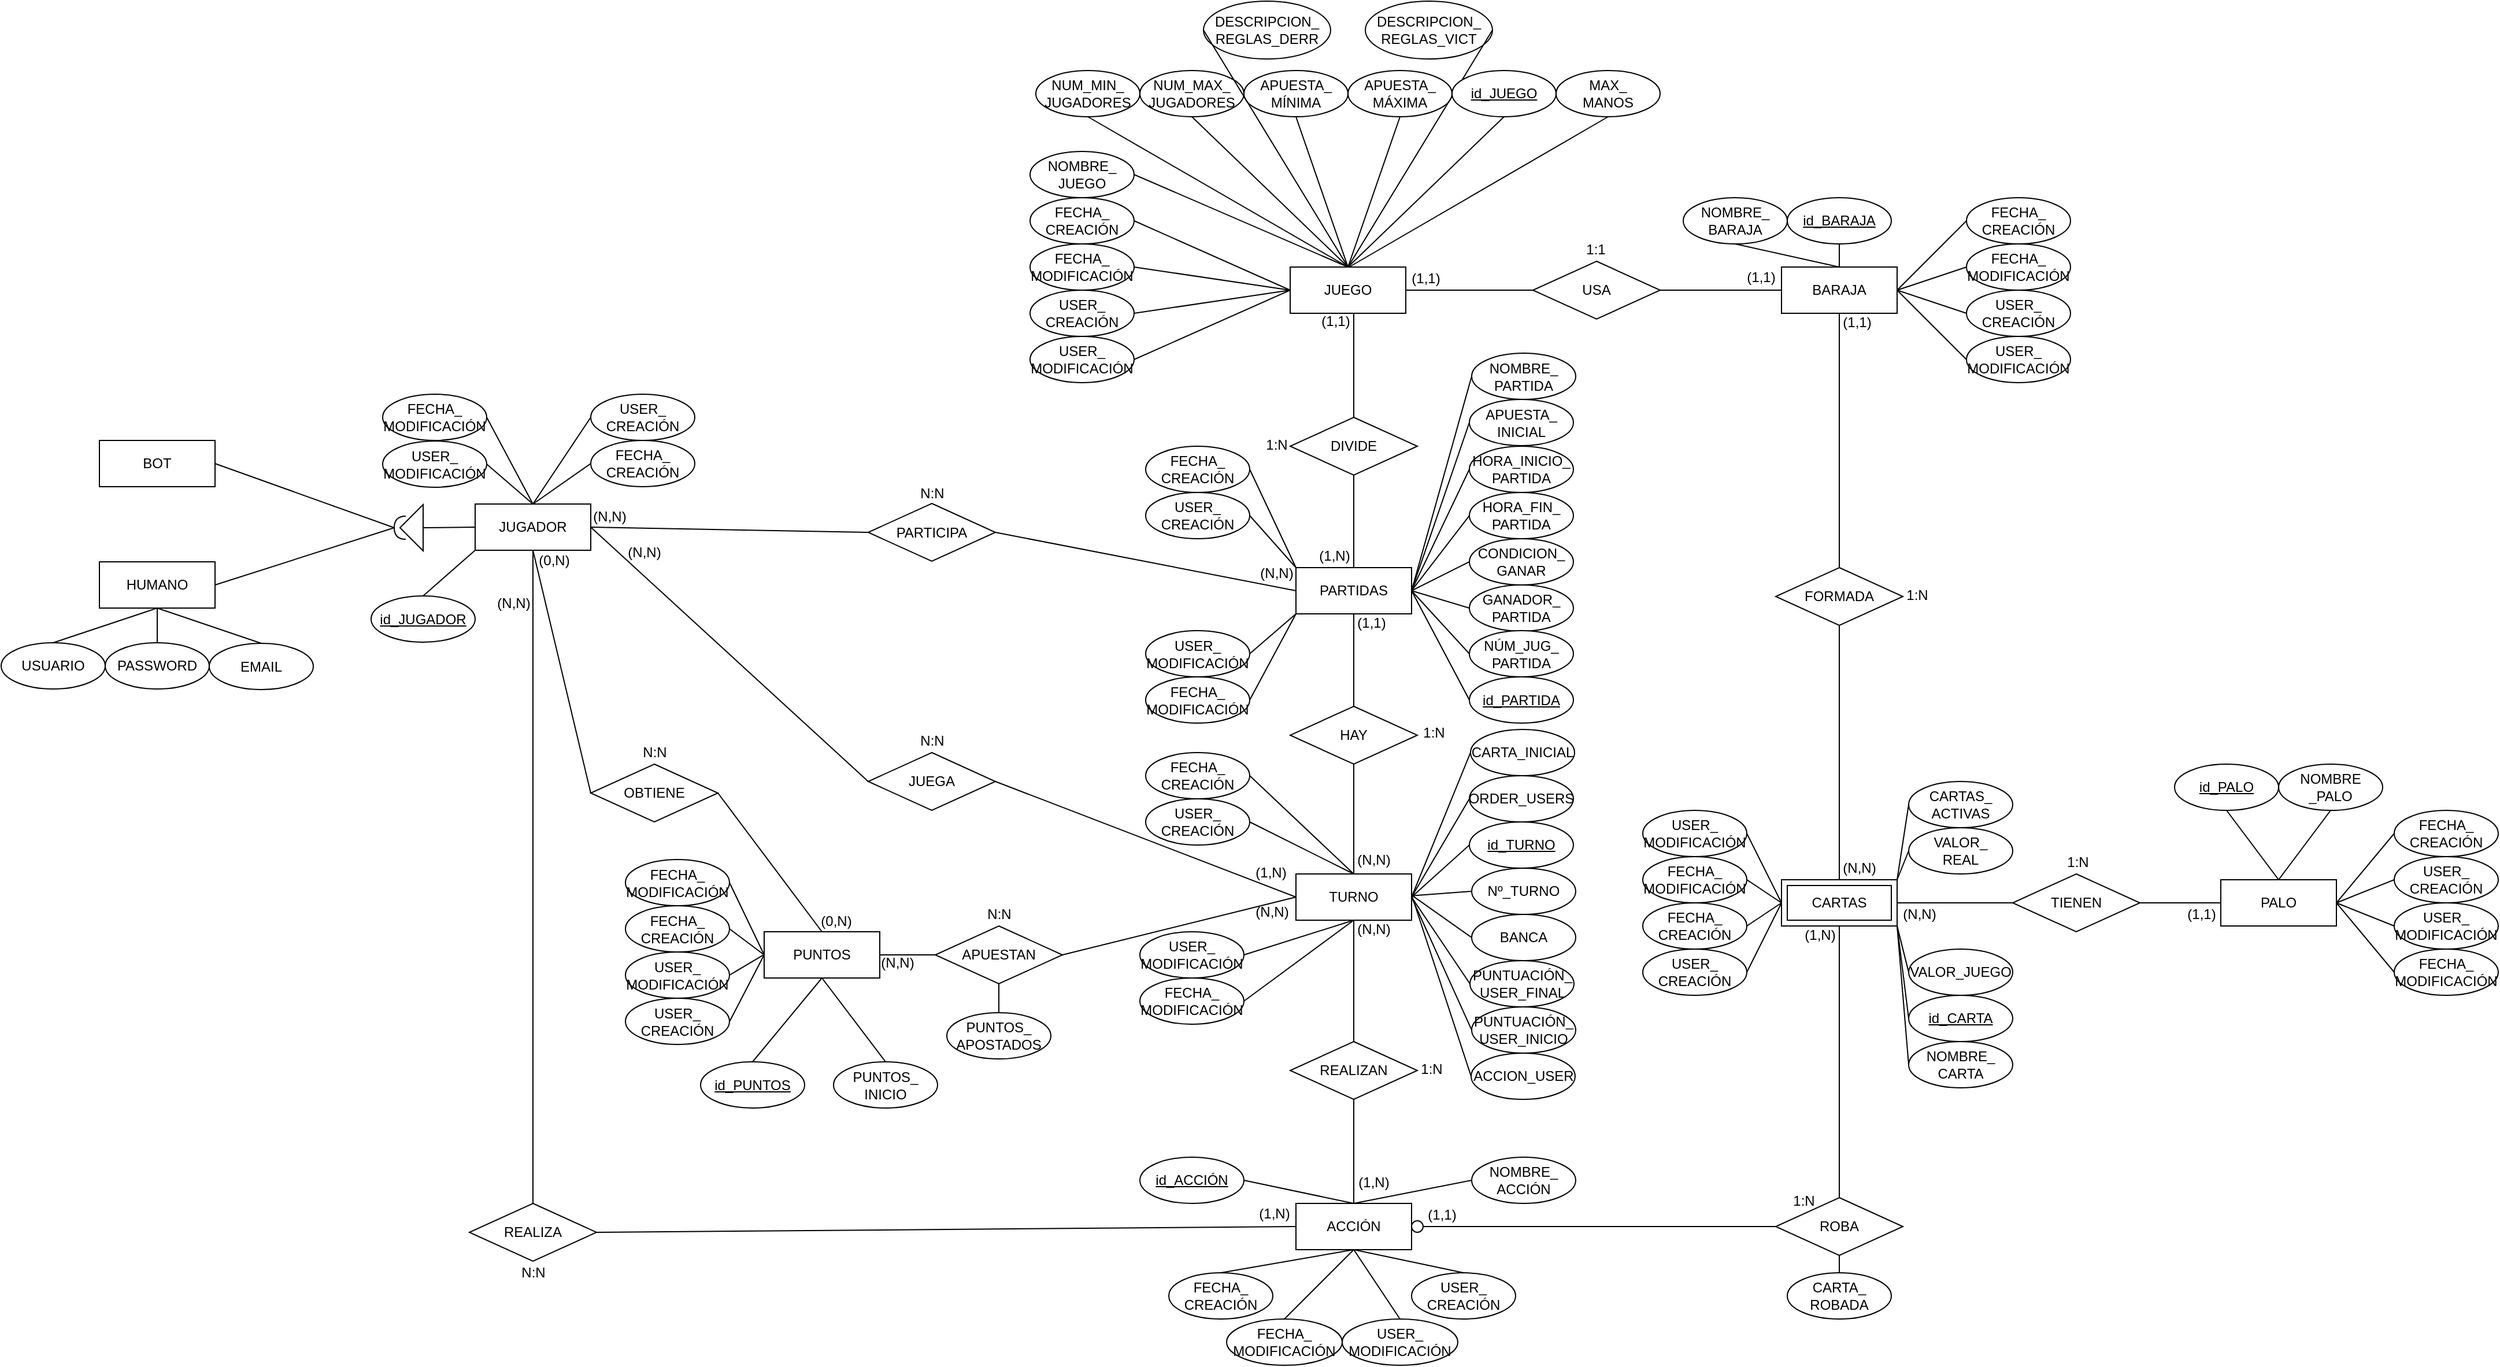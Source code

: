 <mxfile version="13.10.8" type="device"><diagram id="YnvNdxpCFMt48idcAwNb" name="Page-1"><mxGraphModel dx="3545" dy="2391" grid="1" gridSize="10" guides="1" tooltips="1" connect="1" arrows="1" fold="1" page="1" pageScale="1" pageWidth="827" pageHeight="1169" math="0" shadow="0"><root><mxCell id="0"/><mxCell id="1" parent="0"/><mxCell id="IDcXzjNC8yUjM88iNP10-6" value="" style="endArrow=none;html=1;rounded=0;exitX=0.5;exitY=0;exitDx=0;exitDy=0;" parent="1" source="5HaY58mjy2shFsx1qCS_-132" target="5HaY58mjy2shFsx1qCS_-127" edge="1"><mxGeometry relative="1" as="geometry"><mxPoint x="1280" y="790" as="sourcePoint"/><mxPoint x="1285" y="70" as="targetPoint"/></mxGeometry></mxCell><mxCell id="IDcXzjNC8yUjM88iNP10-8" value="" style="endArrow=none;html=1;rounded=0;" parent="1" source="5HaY58mjy2shFsx1qCS_-16" target="5HaY58mjy2shFsx1qCS_-117" edge="1"><mxGeometry relative="1" as="geometry"><mxPoint x="860" y="240" as="sourcePoint"/><mxPoint x="860" y="870" as="targetPoint"/></mxGeometry></mxCell><mxCell id="5HaY58mjy2shFsx1qCS_-164" value="" style="endArrow=none;html=1;rounded=0;exitX=1;exitY=0.5;exitDx=0;exitDy=0;entryX=0;entryY=0.5;entryDx=0;entryDy=0;" parent="1" source="5HaY58mjy2shFsx1qCS_-140" target="5HaY58mjy2shFsx1qCS_-16" edge="1"><mxGeometry relative="1" as="geometry"><mxPoint x="1200" y="540" as="sourcePoint"/><mxPoint x="810" y="700" as="targetPoint"/></mxGeometry></mxCell><mxCell id="5HaY58mjy2shFsx1qCS_-151" value="" style="endArrow=none;html=1;rounded=0;" parent="1" source="5HaY58mjy2shFsx1qCS_-117" target="5HaY58mjy2shFsx1qCS_-14" edge="1"><mxGeometry relative="1" as="geometry"><mxPoint x="860" y="70" as="sourcePoint"/><mxPoint x="1590" y="820.5" as="targetPoint"/></mxGeometry></mxCell><mxCell id="5HaY58mjy2shFsx1qCS_-36" value="" style="endArrow=none;html=1;rounded=0;entryX=0;entryY=0.5;entryDx=0;entryDy=0;exitX=0;exitY=0.5;exitDx=0;exitDy=0;" parent="1" source="5HaY58mjy2shFsx1qCS_-37" target="5HaY58mjy2shFsx1qCS_-2" edge="1"><mxGeometry relative="1" as="geometry"><mxPoint x="-170" y="279.79" as="sourcePoint"/><mxPoint x="-120" y="280.5" as="targetPoint"/></mxGeometry></mxCell><mxCell id="5HaY58mjy2shFsx1qCS_-2" value="JUGADOR" style="whiteSpace=wrap;html=1;align=center;" parent="1" vertex="1"><mxGeometry x="100" y="265" width="100" height="40" as="geometry"/></mxCell><mxCell id="5HaY58mjy2shFsx1qCS_-37" value="" style="triangle;whiteSpace=wrap;html=1;shadow=0;rotation=-180;" parent="1" vertex="1"><mxGeometry x="35" y="265.5" width="20" height="40" as="geometry"/></mxCell><mxCell id="5HaY58mjy2shFsx1qCS_-39" value="" style="shape=requiredInterface;html=1;verticalLabelPosition=bottom;shadow=0;rotation=-180;" parent="1" vertex="1"><mxGeometry x="30" y="275.5" width="10" height="20" as="geometry"/></mxCell><mxCell id="5HaY58mjy2shFsx1qCS_-40" value="HUMANO" style="whiteSpace=wrap;html=1;align=center;" parent="1" vertex="1"><mxGeometry x="-225" y="315" width="100" height="40" as="geometry"/></mxCell><mxCell id="5HaY58mjy2shFsx1qCS_-41" value="BOT" style="whiteSpace=wrap;html=1;align=center;" parent="1" vertex="1"><mxGeometry x="-225" y="210" width="100" height="40" as="geometry"/></mxCell><mxCell id="5HaY58mjy2shFsx1qCS_-42" value="" style="endArrow=none;html=1;rounded=0;exitX=1;exitY=0.5;exitDx=0;exitDy=0;entryX=1;entryY=0.5;entryDx=0;entryDy=0;entryPerimeter=0;" parent="1" source="5HaY58mjy2shFsx1qCS_-40" target="5HaY58mjy2shFsx1qCS_-39" edge="1"><mxGeometry relative="1" as="geometry"><mxPoint x="15" y="430.5" as="sourcePoint"/><mxPoint x="175" y="430.5" as="targetPoint"/></mxGeometry></mxCell><mxCell id="5HaY58mjy2shFsx1qCS_-43" value="" style="endArrow=none;html=1;rounded=0;exitX=1;exitY=0.5;exitDx=0;exitDy=0;entryX=1;entryY=0.5;entryDx=0;entryDy=0;entryPerimeter=0;" parent="1" source="5HaY58mjy2shFsx1qCS_-41" target="5HaY58mjy2shFsx1qCS_-39" edge="1"><mxGeometry relative="1" as="geometry"><mxPoint x="-15" y="360.5" as="sourcePoint"/><mxPoint x="25" y="290.5" as="targetPoint"/></mxGeometry></mxCell><mxCell id="5HaY58mjy2shFsx1qCS_-14" value="ACCIÓN" style="whiteSpace=wrap;html=1;align=center;" parent="1" vertex="1"><mxGeometry x="810" y="870" width="100" height="40" as="geometry"/></mxCell><mxCell id="5HaY58mjy2shFsx1qCS_-82" value="" style="endArrow=none;html=1;rounded=0;exitX=1;exitY=0.5;exitDx=0;exitDy=0;entryX=0;entryY=0.5;entryDx=0;entryDy=0;" parent="1" source="5HaY58mjy2shFsx1qCS_-98" target="5HaY58mjy2shFsx1qCS_-14" edge="1"><mxGeometry relative="1" as="geometry"><mxPoint x="720" y="490" as="sourcePoint"/><mxPoint x="880" y="490" as="targetPoint"/></mxGeometry></mxCell><mxCell id="5HaY58mjy2shFsx1qCS_-4" value="PARTICIPA" style="shape=rhombus;perimeter=rhombusPerimeter;whiteSpace=wrap;html=1;align=center;" parent="1" vertex="1"><mxGeometry x="440" y="264.5" width="110" height="50" as="geometry"/></mxCell><mxCell id="5HaY58mjy2shFsx1qCS_-98" value="REALIZA" style="shape=rhombus;perimeter=rhombusPerimeter;whiteSpace=wrap;html=1;align=center;" parent="1" vertex="1"><mxGeometry x="95" y="870" width="110" height="50" as="geometry"/></mxCell><mxCell id="5HaY58mjy2shFsx1qCS_-105" value="" style="endArrow=none;html=1;rounded=0;exitX=1;exitY=0.5;exitDx=0;exitDy=0;" parent="1" source="5HaY58mjy2shFsx1qCS_-127" edge="1"><mxGeometry relative="1" as="geometry"><mxPoint x="1060" y="660" as="sourcePoint"/><mxPoint x="1285" y="70" as="targetPoint"/></mxGeometry></mxCell><mxCell id="5HaY58mjy2shFsx1qCS_-17" value="ROBA" style="shape=rhombus;perimeter=rhombusPerimeter;whiteSpace=wrap;html=1;align=center;" parent="1" vertex="1"><mxGeometry x="1225" y="865" width="110" height="50" as="geometry"/></mxCell><mxCell id="5HaY58mjy2shFsx1qCS_-106" value="" style="endArrow=none;html=1;rounded=0;entryX=0;entryY=0.5;entryDx=0;entryDy=0;exitX=1;exitY=0.5;exitDx=0;exitDy=0;" parent="1" source="5HaY58mjy2shFsx1qCS_-109" target="5HaY58mjy2shFsx1qCS_-17" edge="1"><mxGeometry relative="1" as="geometry"><mxPoint x="1250" y="710" as="sourcePoint"/><mxPoint x="1305" y="455.0" as="targetPoint"/></mxGeometry></mxCell><mxCell id="5HaY58mjy2shFsx1qCS_-108" value="" style="ellipse;whiteSpace=wrap;html=1;shadow=0;" parent="1" vertex="1"><mxGeometry x="1250" y="780" as="geometry"/></mxCell><mxCell id="5HaY58mjy2shFsx1qCS_-114" value="&lt;div&gt;FECHA_&lt;/div&gt;&lt;div&gt;CREACIÓN&lt;br&gt;&lt;/div&gt;" style="ellipse;whiteSpace=wrap;html=1;shadow=0;fillColor=#FFFFFF;" parent="1" vertex="1"><mxGeometry x="700" y="930" width="90" height="40" as="geometry"/></mxCell><mxCell id="5HaY58mjy2shFsx1qCS_-115" value="&lt;div&gt;USER_&lt;/div&gt;&lt;div&gt;CREACIÓN&lt;br&gt;&lt;/div&gt;" style="ellipse;whiteSpace=wrap;html=1;shadow=0;fillColor=#FFFFFF;" parent="1" vertex="1"><mxGeometry x="910" y="930" width="90" height="40" as="geometry"/></mxCell><mxCell id="5HaY58mjy2shFsx1qCS_-121" value="" style="endArrow=none;html=1;rounded=0;exitX=1;exitY=0.5;exitDx=0;exitDy=0;entryX=0;entryY=0.5;entryDx=0;entryDy=0;" parent="1" target="5HaY58mjy2shFsx1qCS_-127" edge="1"><mxGeometry relative="1" as="geometry"><mxPoint x="1090" y="80" as="sourcePoint"/><mxPoint x="1550" y="610" as="targetPoint"/></mxGeometry></mxCell><mxCell id="5HaY58mjy2shFsx1qCS_-120" value="USA" style="shape=rhombus;perimeter=rhombusPerimeter;whiteSpace=wrap;html=1;align=center;" parent="1" vertex="1"><mxGeometry x="1015" y="55" width="110" height="50" as="geometry"/></mxCell><mxCell id="5HaY58mjy2shFsx1qCS_-122" value="" style="endArrow=none;html=1;rounded=0;exitX=1;exitY=0.5;exitDx=0;exitDy=0;entryX=0;entryY=0.5;entryDx=0;entryDy=0;" parent="1" source="5HaY58mjy2shFsx1qCS_-5" target="5HaY58mjy2shFsx1qCS_-120" edge="1"><mxGeometry relative="1" as="geometry"><mxPoint x="950" y="290" as="sourcePoint"/><mxPoint x="1261" y="430" as="targetPoint"/></mxGeometry></mxCell><mxCell id="5HaY58mjy2shFsx1qCS_-123" value="JUEGA" style="shape=rhombus;perimeter=rhombusPerimeter;whiteSpace=wrap;html=1;align=center;" parent="1" vertex="1"><mxGeometry x="440" y="480" width="110" height="50" as="geometry"/></mxCell><mxCell id="5HaY58mjy2shFsx1qCS_-135" value="OBTIENE" style="shape=rhombus;perimeter=rhombusPerimeter;whiteSpace=wrap;html=1;align=center;" parent="1" vertex="1"><mxGeometry x="200" y="490" width="110" height="50" as="geometry"/></mxCell><mxCell id="5HaY58mjy2shFsx1qCS_-136" value="PALO" style="whiteSpace=wrap;html=1;align=center;" parent="1" vertex="1"><mxGeometry x="1610" y="590" width="100" height="40" as="geometry"/></mxCell><mxCell id="5HaY58mjy2shFsx1qCS_-137" value="PUNTOS" style="whiteSpace=wrap;html=1;align=center;" parent="1" vertex="1"><mxGeometry x="350" y="635" width="100" height="40" as="geometry"/></mxCell><mxCell id="5HaY58mjy2shFsx1qCS_-145" value="" style="endArrow=none;html=1;rounded=0;exitX=1;exitY=0.5;exitDx=0;exitDy=0;entryX=0;entryY=0.5;entryDx=0;entryDy=0;" parent="1" source="IDcXzjNC8yUjM88iNP10-1" target="5HaY58mjy2shFsx1qCS_-136" edge="1"><mxGeometry relative="1" as="geometry"><mxPoint x="1350" y="600" as="sourcePoint"/><mxPoint x="1510" y="600" as="targetPoint"/></mxGeometry></mxCell><mxCell id="5HaY58mjy2shFsx1qCS_-147" value="" style="endArrow=none;html=1;rounded=0;exitX=0.5;exitY=1;exitDx=0;exitDy=0;" parent="1" source="5HaY58mjy2shFsx1qCS_-2" target="5HaY58mjy2shFsx1qCS_-98" edge="1"><mxGeometry relative="1" as="geometry"><mxPoint x="1000" y="585" as="sourcePoint"/><mxPoint x="1160" y="585" as="targetPoint"/></mxGeometry></mxCell><mxCell id="5HaY58mjy2shFsx1qCS_-154" value="" style="endArrow=none;html=1;rounded=0;entryX=0;entryY=0.5;entryDx=0;entryDy=0;exitX=1;exitY=0.5;exitDx=0;exitDy=0;" parent="1" source="5HaY58mjy2shFsx1qCS_-2" target="5HaY58mjy2shFsx1qCS_-4" edge="1"><mxGeometry relative="1" as="geometry"><mxPoint x="150" y="305" as="sourcePoint"/><mxPoint x="790" y="545" as="targetPoint"/></mxGeometry></mxCell><mxCell id="5HaY58mjy2shFsx1qCS_-155" value="" style="endArrow=none;html=1;rounded=0;exitX=1;exitY=0.5;exitDx=0;exitDy=0;entryX=0;entryY=0.5;entryDx=0;entryDy=0;" parent="1" source="5HaY58mjy2shFsx1qCS_-4" target="5HaY58mjy2shFsx1qCS_-7" edge="1"><mxGeometry relative="1" as="geometry"><mxPoint x="970" y="550" as="sourcePoint"/><mxPoint x="1130" y="550" as="targetPoint"/></mxGeometry></mxCell><mxCell id="5HaY58mjy2shFsx1qCS_-156" value="" style="endArrow=none;html=1;rounded=0;exitX=1;exitY=0.5;exitDx=0;exitDy=0;entryX=0;entryY=0.5;entryDx=0;entryDy=0;" parent="1" source="5HaY58mjy2shFsx1qCS_-2" target="5HaY58mjy2shFsx1qCS_-123" edge="1"><mxGeometry relative="1" as="geometry"><mxPoint x="630" y="545" as="sourcePoint"/><mxPoint x="790" y="545" as="targetPoint"/></mxGeometry></mxCell><mxCell id="5HaY58mjy2shFsx1qCS_-157" value="" style="endArrow=none;html=1;rounded=0;exitX=1;exitY=0.5;exitDx=0;exitDy=0;entryX=0;entryY=0.5;entryDx=0;entryDy=0;" parent="1" source="5HaY58mjy2shFsx1qCS_-123" target="5HaY58mjy2shFsx1qCS_-16" edge="1"><mxGeometry relative="1" as="geometry"><mxPoint x="970" y="550" as="sourcePoint"/><mxPoint x="1130" y="550" as="targetPoint"/></mxGeometry></mxCell><mxCell id="5HaY58mjy2shFsx1qCS_-109" value="" style="ellipse;whiteSpace=wrap;html=1;aspect=fixed;shadow=0;" parent="1" vertex="1"><mxGeometry x="910" y="885" width="10" height="10" as="geometry"/></mxCell><mxCell id="5HaY58mjy2shFsx1qCS_-160" value="" style="endArrow=none;html=1;rounded=0;entryX=0;entryY=0.5;entryDx=0;entryDy=0;exitX=1;exitY=0.5;exitDx=0;exitDy=0;" parent="1" source="5HaY58mjy2shFsx1qCS_-14" target="5HaY58mjy2shFsx1qCS_-109" edge="1"><mxGeometry relative="1" as="geometry"><mxPoint x="910" y="890" as="sourcePoint"/><mxPoint x="1140" y="890" as="targetPoint"/></mxGeometry></mxCell><mxCell id="5HaY58mjy2shFsx1qCS_-161" value="" style="endArrow=none;html=1;rounded=0;exitX=0.5;exitY=1;exitDx=0;exitDy=0;entryX=0;entryY=0.5;entryDx=0;entryDy=0;" parent="1" source="5HaY58mjy2shFsx1qCS_-2" target="5HaY58mjy2shFsx1qCS_-135" edge="1"><mxGeometry relative="1" as="geometry"><mxPoint x="930" y="535" as="sourcePoint"/><mxPoint x="240" y="485" as="targetPoint"/></mxGeometry></mxCell><mxCell id="5HaY58mjy2shFsx1qCS_-163" value="" style="endArrow=none;html=1;rounded=0;exitX=1;exitY=0.5;exitDx=0;exitDy=0;entryX=0.5;entryY=0;entryDx=0;entryDy=0;" parent="1" source="5HaY58mjy2shFsx1qCS_-135" target="5HaY58mjy2shFsx1qCS_-137" edge="1"><mxGeometry relative="1" as="geometry"><mxPoint x="1030" y="545" as="sourcePoint"/><mxPoint x="1190" y="545" as="targetPoint"/></mxGeometry></mxCell><mxCell id="5HaY58mjy2shFsx1qCS_-127" value="BARAJA" style="whiteSpace=wrap;html=1;align=center;" parent="1" vertex="1"><mxGeometry x="1230" y="60" width="100" height="40" as="geometry"/></mxCell><mxCell id="5HaY58mjy2shFsx1qCS_-6" value="DIVIDE" style="shape=rhombus;perimeter=rhombusPerimeter;whiteSpace=wrap;html=1;align=center;" parent="1" vertex="1"><mxGeometry x="805" y="190" width="110" height="50" as="geometry"/></mxCell><mxCell id="IDcXzjNC8yUjM88iNP10-7" value="" style="endArrow=none;html=1;rounded=0;" parent="1" target="5HaY58mjy2shFsx1qCS_-6" edge="1"><mxGeometry relative="1" as="geometry"><mxPoint x="860" y="70" as="sourcePoint"/><mxPoint x="860" y="870" as="targetPoint"/></mxGeometry></mxCell><mxCell id="5HaY58mjy2shFsx1qCS_-5" value="JUEGO" style="whiteSpace=wrap;html=1;align=center;" parent="1" vertex="1"><mxGeometry x="805" y="60" width="100" height="40" as="geometry"/></mxCell><mxCell id="5HaY58mjy2shFsx1qCS_-117" value="REALIZAN" style="shape=rhombus;perimeter=rhombusPerimeter;whiteSpace=wrap;html=1;align=center;" parent="1" vertex="1"><mxGeometry x="805" y="730" width="110" height="50" as="geometry"/></mxCell><mxCell id="5HaY58mjy2shFsx1qCS_-15" value="HAY" style="shape=rhombus;perimeter=rhombusPerimeter;whiteSpace=wrap;html=1;align=center;" parent="1" vertex="1"><mxGeometry x="805" y="440" width="110" height="50" as="geometry"/></mxCell><mxCell id="IDcXzjNC8yUjM88iNP10-9" value="" style="endArrow=none;html=1;rounded=0;" parent="1" source="5HaY58mjy2shFsx1qCS_-7" target="5HaY58mjy2shFsx1qCS_-15" edge="1"><mxGeometry relative="1" as="geometry"><mxPoint x="860" y="240" as="sourcePoint"/><mxPoint x="860" y="740" as="targetPoint"/></mxGeometry></mxCell><mxCell id="5HaY58mjy2shFsx1qCS_-16" value="TURNO" style="whiteSpace=wrap;html=1;align=center;" parent="1" vertex="1"><mxGeometry x="810" y="585" width="100" height="40" as="geometry"/></mxCell><mxCell id="IDcXzjNC8yUjM88iNP10-10" value="" style="endArrow=none;html=1;rounded=0;" parent="1" source="5HaY58mjy2shFsx1qCS_-15" target="5HaY58mjy2shFsx1qCS_-16" edge="1"><mxGeometry relative="1" as="geometry"><mxPoint x="864.586" y="489.812" as="sourcePoint"/><mxPoint x="860.414" y="740.188" as="targetPoint"/></mxGeometry></mxCell><mxCell id="5HaY58mjy2shFsx1qCS_-140" value="APUESTAN" style="shape=rhombus;perimeter=rhombusPerimeter;whiteSpace=wrap;html=1;align=center;" parent="1" vertex="1"><mxGeometry x="498" y="630" width="110" height="50" as="geometry"/></mxCell><mxCell id="IDcXzjNC8yUjM88iNP10-11" value="" style="endArrow=none;html=1;rounded=0;exitX=1;exitY=0.5;exitDx=0;exitDy=0;entryX=0;entryY=0.5;entryDx=0;entryDy=0;" parent="1" source="5HaY58mjy2shFsx1qCS_-137" target="5HaY58mjy2shFsx1qCS_-140" edge="1"><mxGeometry relative="1" as="geometry"><mxPoint x="380" y="712.5" as="sourcePoint"/><mxPoint x="498" y="647.5" as="targetPoint"/></mxGeometry></mxCell><mxCell id="IDcXzjNC8yUjM88iNP10-1" value="TIENEN" style="shape=rhombus;perimeter=rhombusPerimeter;whiteSpace=wrap;html=1;align=center;" parent="1" vertex="1"><mxGeometry x="1430" y="585" width="110" height="50" as="geometry"/></mxCell><mxCell id="IDcXzjNC8yUjM88iNP10-13" value="" style="endArrow=none;html=1;rounded=0;exitX=1;exitY=0.5;exitDx=0;exitDy=0;entryX=0;entryY=0.5;entryDx=0;entryDy=0;" parent="1" source="5HaY58mjy2shFsx1qCS_-118" target="IDcXzjNC8yUjM88iNP10-1" edge="1"><mxGeometry relative="1" as="geometry"><mxPoint x="1340" y="610" as="sourcePoint"/><mxPoint x="1700" y="610" as="targetPoint"/></mxGeometry></mxCell><mxCell id="5HaY58mjy2shFsx1qCS_-132" value="FORMADA" style="shape=rhombus;perimeter=rhombusPerimeter;whiteSpace=wrap;html=1;align=center;" parent="1" vertex="1"><mxGeometry x="1225" y="320" width="110" height="50" as="geometry"/></mxCell><mxCell id="IDcXzjNC8yUjM88iNP10-14" value="" style="endArrow=none;html=1;rounded=0;exitX=0.5;exitY=0;exitDx=0;exitDy=0;" parent="1" source="5HaY58mjy2shFsx1qCS_-17" target="5HaY58mjy2shFsx1qCS_-132" edge="1"><mxGeometry relative="1" as="geometry"><mxPoint x="1280" y="870" as="sourcePoint"/><mxPoint x="1280" y="100" as="targetPoint"/></mxGeometry></mxCell><mxCell id="5HaY58mjy2shFsx1qCS_-118" value="CARTAS" style="shape=ext;margin=3;double=1;whiteSpace=wrap;html=1;align=center;shadow=0;fillColor=#FFFFFF;" parent="1" vertex="1"><mxGeometry x="1230" y="590" width="100" height="40" as="geometry"/></mxCell><mxCell id="5HaY58mjy2shFsx1qCS_-7" value="PARTIDAS" style="whiteSpace=wrap;html=1;align=center;" parent="1" vertex="1"><mxGeometry x="810" y="320" width="100" height="40" as="geometry"/></mxCell><mxCell id="IDcXzjNC8yUjM88iNP10-15" value="" style="endArrow=none;html=1;rounded=0;" parent="1" source="5HaY58mjy2shFsx1qCS_-6" target="5HaY58mjy2shFsx1qCS_-7" edge="1"><mxGeometry relative="1" as="geometry"><mxPoint x="860.495" y="239.775" as="sourcePoint"/><mxPoint x="864.505" y="440.225" as="targetPoint"/></mxGeometry></mxCell><mxCell id="IDcXzjNC8yUjM88iNP10-16" value="&lt;div&gt;FECHA_&lt;/div&gt;&lt;div&gt;MODIFICACIÓN&lt;br&gt;&lt;/div&gt;" style="ellipse;whiteSpace=wrap;html=1;shadow=0;fillColor=#FFFFFF;" parent="1" vertex="1"><mxGeometry x="750" y="970" width="100" height="40" as="geometry"/></mxCell><mxCell id="IDcXzjNC8yUjM88iNP10-17" value="&lt;div&gt;USER_&lt;/div&gt;&lt;div&gt;MODIFICACIÓN&lt;br&gt;&lt;/div&gt;" style="ellipse;whiteSpace=wrap;html=1;shadow=0;fillColor=#FFFFFF;" parent="1" vertex="1"><mxGeometry x="850" y="970" width="100" height="40" as="geometry"/></mxCell><mxCell id="IDcXzjNC8yUjM88iNP10-22" value="&lt;div&gt;FECHA_&lt;/div&gt;&lt;div&gt;CREACIÓN&lt;br&gt;&lt;/div&gt;" style="ellipse;whiteSpace=wrap;html=1;shadow=0;fillColor=#FFFFFF;" parent="1" vertex="1"><mxGeometry x="680" y="215" width="90" height="40" as="geometry"/></mxCell><mxCell id="IDcXzjNC8yUjM88iNP10-23" value="&lt;div&gt;USER_&lt;/div&gt;&lt;div&gt;CREACIÓN&lt;br&gt;&lt;/div&gt;" style="ellipse;whiteSpace=wrap;html=1;shadow=0;fillColor=#FFFFFF;" parent="1" vertex="1"><mxGeometry x="680" y="255" width="90" height="40" as="geometry"/></mxCell><mxCell id="IDcXzjNC8yUjM88iNP10-24" value="&lt;div&gt;FECHA_&lt;/div&gt;&lt;div&gt;MODIFICACIÓN&lt;br&gt;&lt;/div&gt;" style="ellipse;whiteSpace=wrap;html=1;shadow=0;fillColor=#FFFFFF;" parent="1" vertex="1"><mxGeometry x="680" y="414.5" width="90" height="40" as="geometry"/></mxCell><mxCell id="IDcXzjNC8yUjM88iNP10-25" value="&lt;div&gt;USER_&lt;/div&gt;&lt;div&gt;MODIFICACIÓN&lt;br&gt;&lt;/div&gt;" style="ellipse;whiteSpace=wrap;html=1;shadow=0;fillColor=#FFFFFF;" parent="1" vertex="1"><mxGeometry x="680" y="374.5" width="90" height="40" as="geometry"/></mxCell><mxCell id="IDcXzjNC8yUjM88iNP10-26" value="&lt;div&gt;FECHA_&lt;/div&gt;&lt;div&gt;CREACIÓN&lt;br&gt;&lt;/div&gt;" style="ellipse;whiteSpace=wrap;html=1;shadow=0;fillColor=#FFFFFF;" parent="1" vertex="1"><mxGeometry x="580" width="90" height="40" as="geometry"/></mxCell><mxCell id="IDcXzjNC8yUjM88iNP10-27" value="&lt;div&gt;USER_&lt;/div&gt;&lt;div&gt;CREACIÓN&lt;br&gt;&lt;/div&gt;" style="ellipse;whiteSpace=wrap;html=1;shadow=0;fillColor=#FFFFFF;" parent="1" vertex="1"><mxGeometry x="580" y="80" width="90" height="40" as="geometry"/></mxCell><mxCell id="IDcXzjNC8yUjM88iNP10-28" value="&lt;div&gt;FECHA_&lt;/div&gt;&lt;div&gt;MODIFICACIÓN&lt;br&gt;&lt;/div&gt;" style="ellipse;whiteSpace=wrap;html=1;shadow=0;fillColor=#FFFFFF;" parent="1" vertex="1"><mxGeometry x="580" y="40" width="90" height="40" as="geometry"/></mxCell><mxCell id="IDcXzjNC8yUjM88iNP10-29" value="&lt;div&gt;USER_&lt;/div&gt;&lt;div&gt;MODIFICACIÓN&lt;br&gt;&lt;/div&gt;" style="ellipse;whiteSpace=wrap;html=1;shadow=0;fillColor=#FFFFFF;" parent="1" vertex="1"><mxGeometry x="580" y="120" width="90" height="40" as="geometry"/></mxCell><mxCell id="IDcXzjNC8yUjM88iNP10-30" value="&lt;div&gt;FECHA_&lt;/div&gt;&lt;div&gt;CREACIÓN&lt;br&gt;&lt;/div&gt;" style="ellipse;whiteSpace=wrap;html=1;shadow=0;fillColor=#FFFFFF;" parent="1" vertex="1"><mxGeometry x="200" y="210" width="90" height="40" as="geometry"/></mxCell><mxCell id="IDcXzjNC8yUjM88iNP10-31" value="&lt;div&gt;USER_&lt;/div&gt;&lt;div&gt;CREACIÓN&lt;br&gt;&lt;/div&gt;" style="ellipse;whiteSpace=wrap;html=1;shadow=0;fillColor=#FFFFFF;" parent="1" vertex="1"><mxGeometry x="200" y="170" width="90" height="40" as="geometry"/></mxCell><mxCell id="IDcXzjNC8yUjM88iNP10-32" value="&lt;div&gt;FECHA_&lt;/div&gt;&lt;div&gt;MODIFICACIÓN&lt;br&gt;&lt;/div&gt;" style="ellipse;whiteSpace=wrap;html=1;shadow=0;fillColor=#FFFFFF;" parent="1" vertex="1"><mxGeometry x="20" y="170" width="90" height="40" as="geometry"/></mxCell><mxCell id="IDcXzjNC8yUjM88iNP10-33" value="&lt;div&gt;USER_&lt;/div&gt;&lt;div&gt;MODIFICACIÓN&lt;br&gt;&lt;/div&gt;" style="ellipse;whiteSpace=wrap;html=1;shadow=0;fillColor=#FFFFFF;" parent="1" vertex="1"><mxGeometry x="20" y="210.5" width="90" height="40" as="geometry"/></mxCell><mxCell id="IDcXzjNC8yUjM88iNP10-34" value="&lt;div&gt;FECHA_&lt;/div&gt;&lt;div&gt;CREACIÓN&lt;br&gt;&lt;/div&gt;" style="ellipse;whiteSpace=wrap;html=1;shadow=0;fillColor=#FFFFFF;" parent="1" vertex="1"><mxGeometry x="230" y="612.5" width="90" height="40" as="geometry"/></mxCell><mxCell id="IDcXzjNC8yUjM88iNP10-35" value="&lt;div&gt;USER_&lt;/div&gt;&lt;div&gt;CREACIÓN&lt;br&gt;&lt;/div&gt;" style="ellipse;whiteSpace=wrap;html=1;shadow=0;fillColor=#FFFFFF;" parent="1" vertex="1"><mxGeometry x="230" y="692.5" width="90" height="40" as="geometry"/></mxCell><mxCell id="IDcXzjNC8yUjM88iNP10-36" value="&lt;div&gt;FECHA_&lt;/div&gt;&lt;div&gt;MODIFICACIÓN&lt;br&gt;&lt;/div&gt;" style="ellipse;whiteSpace=wrap;html=1;shadow=0;fillColor=#FFFFFF;" parent="1" vertex="1"><mxGeometry x="230" y="572.5" width="90" height="40" as="geometry"/></mxCell><mxCell id="IDcXzjNC8yUjM88iNP10-37" value="&lt;div&gt;USER_&lt;/div&gt;&lt;div&gt;MODIFICACIÓN&lt;br&gt;&lt;/div&gt;" style="ellipse;whiteSpace=wrap;html=1;shadow=0;fillColor=#FFFFFF;" parent="1" vertex="1"><mxGeometry x="230" y="652.5" width="90" height="40" as="geometry"/></mxCell><mxCell id="IDcXzjNC8yUjM88iNP10-38" value="&lt;div&gt;FECHA_&lt;/div&gt;&lt;div&gt;CREACIÓN&lt;br&gt;&lt;/div&gt;" style="ellipse;whiteSpace=wrap;html=1;shadow=0;fillColor=#FFFFFF;" parent="1" vertex="1"><mxGeometry x="1390" width="90" height="40" as="geometry"/></mxCell><mxCell id="IDcXzjNC8yUjM88iNP10-39" value="&lt;div&gt;USER_&lt;/div&gt;&lt;div&gt;CREACIÓN&lt;br&gt;&lt;/div&gt;" style="ellipse;whiteSpace=wrap;html=1;shadow=0;fillColor=#FFFFFF;" parent="1" vertex="1"><mxGeometry x="1390" y="80" width="90" height="40" as="geometry"/></mxCell><mxCell id="IDcXzjNC8yUjM88iNP10-40" value="&lt;div&gt;FECHA_&lt;/div&gt;&lt;div&gt;MODIFICACIÓN&lt;br&gt;&lt;/div&gt;" style="ellipse;whiteSpace=wrap;html=1;shadow=0;fillColor=#FFFFFF;" parent="1" vertex="1"><mxGeometry x="1390" y="40" width="90" height="40" as="geometry"/></mxCell><mxCell id="IDcXzjNC8yUjM88iNP10-41" value="&lt;div&gt;USER_&lt;/div&gt;&lt;div&gt;MODIFICACIÓN&lt;br&gt;&lt;/div&gt;" style="ellipse;whiteSpace=wrap;html=1;shadow=0;fillColor=#FFFFFF;" parent="1" vertex="1"><mxGeometry x="1390" y="120" width="90" height="40" as="geometry"/></mxCell><mxCell id="IDcXzjNC8yUjM88iNP10-42" value="&lt;div&gt;FECHA_&lt;/div&gt;&lt;div&gt;CREACIÓN&lt;br&gt;&lt;/div&gt;" style="ellipse;whiteSpace=wrap;html=1;shadow=0;fillColor=#FFFFFF;" parent="1" vertex="1"><mxGeometry x="1110" y="610" width="90" height="40" as="geometry"/></mxCell><mxCell id="IDcXzjNC8yUjM88iNP10-43" value="&lt;div&gt;USER_&lt;/div&gt;&lt;div&gt;CREACIÓN&lt;br&gt;&lt;/div&gt;" style="ellipse;whiteSpace=wrap;html=1;shadow=0;fillColor=#FFFFFF;" parent="1" vertex="1"><mxGeometry x="1110" y="650" width="90" height="40" as="geometry"/></mxCell><mxCell id="IDcXzjNC8yUjM88iNP10-44" value="&lt;div&gt;FECHA_&lt;/div&gt;&lt;div&gt;MODIFICACIÓN&lt;br&gt;&lt;/div&gt;" style="ellipse;whiteSpace=wrap;html=1;shadow=0;fillColor=#FFFFFF;" parent="1" vertex="1"><mxGeometry x="1110" y="570" width="90" height="40" as="geometry"/></mxCell><mxCell id="IDcXzjNC8yUjM88iNP10-45" value="&lt;div&gt;USER_&lt;/div&gt;&lt;div&gt;MODIFICACIÓN&lt;br&gt;&lt;/div&gt;" style="ellipse;whiteSpace=wrap;html=1;shadow=0;fillColor=#FFFFFF;" parent="1" vertex="1"><mxGeometry x="1110" y="530" width="90" height="40" as="geometry"/></mxCell><mxCell id="IDcXzjNC8yUjM88iNP10-46" value="&lt;div&gt;FECHA_&lt;/div&gt;&lt;div&gt;CREACIÓN&lt;br&gt;&lt;/div&gt;" style="ellipse;whiteSpace=wrap;html=1;shadow=0;fillColor=#FFFFFF;" parent="1" vertex="1"><mxGeometry x="1760" y="530" width="90" height="40" as="geometry"/></mxCell><mxCell id="IDcXzjNC8yUjM88iNP10-47" value="&lt;div&gt;USER_&lt;/div&gt;&lt;div&gt;CREACIÓN&lt;br&gt;&lt;/div&gt;" style="ellipse;whiteSpace=wrap;html=1;shadow=0;fillColor=#FFFFFF;" parent="1" vertex="1"><mxGeometry x="1760" y="570" width="90" height="40" as="geometry"/></mxCell><mxCell id="IDcXzjNC8yUjM88iNP10-48" value="&lt;div&gt;FECHA_&lt;/div&gt;&lt;div&gt;MODIFICACIÓN&lt;br&gt;&lt;/div&gt;" style="ellipse;whiteSpace=wrap;html=1;shadow=0;fillColor=#FFFFFF;" parent="1" vertex="1"><mxGeometry x="1760" y="650" width="90" height="40" as="geometry"/></mxCell><mxCell id="IDcXzjNC8yUjM88iNP10-49" value="&lt;div&gt;USER_&lt;/div&gt;&lt;div&gt;MODIFICACIÓN&lt;br&gt;&lt;/div&gt;" style="ellipse;whiteSpace=wrap;html=1;shadow=0;fillColor=#FFFFFF;" parent="1" vertex="1"><mxGeometry x="1760" y="610" width="90" height="40" as="geometry"/></mxCell><mxCell id="IDcXzjNC8yUjM88iNP10-50" value="&lt;u&gt;id_PALO&lt;/u&gt;" style="ellipse;whiteSpace=wrap;html=1;shadow=0;fillColor=#FFFFFF;" parent="1" vertex="1"><mxGeometry x="1570" y="490" width="90" height="40" as="geometry"/></mxCell><mxCell id="IDcXzjNC8yUjM88iNP10-53" value="&lt;div&gt;NOMBRE&lt;/div&gt;&lt;div&gt;_PALO&lt;/div&gt;" style="ellipse;whiteSpace=wrap;html=1;shadow=0;fillColor=#FFFFFF;" parent="1" vertex="1"><mxGeometry x="1660" y="490" width="90" height="40" as="geometry"/></mxCell><mxCell id="IDcXzjNC8yUjM88iNP10-55" value="" style="endArrow=none;html=1;shadow=0;entryX=0.5;entryY=0;entryDx=0;entryDy=0;exitX=0;exitY=0.5;exitDx=0;exitDy=0;" parent="1" source="IDcXzjNC8yUjM88iNP10-30" target="5HaY58mjy2shFsx1qCS_-2" edge="1"><mxGeometry width="50" height="50" relative="1" as="geometry"><mxPoint x="-100" y="490" as="sourcePoint"/><mxPoint x="-50" y="440" as="targetPoint"/></mxGeometry></mxCell><mxCell id="IDcXzjNC8yUjM88iNP10-57" value="" style="endArrow=none;html=1;shadow=0;entryX=0.5;entryY=0;entryDx=0;entryDy=0;exitX=0;exitY=0.5;exitDx=0;exitDy=0;" parent="1" source="IDcXzjNC8yUjM88iNP10-31" target="5HaY58mjy2shFsx1qCS_-2" edge="1"><mxGeometry width="50" height="50" relative="1" as="geometry"><mxPoint x="-30" y="420" as="sourcePoint"/><mxPoint x="20" y="370" as="targetPoint"/></mxGeometry></mxCell><mxCell id="IDcXzjNC8yUjM88iNP10-58" value="" style="endArrow=none;html=1;shadow=0;exitX=1;exitY=0.5;exitDx=0;exitDy=0;entryX=0.5;entryY=0;entryDx=0;entryDy=0;" parent="1" source="IDcXzjNC8yUjM88iNP10-32" target="5HaY58mjy2shFsx1qCS_-2" edge="1"><mxGeometry width="50" height="50" relative="1" as="geometry"><mxPoint x="-30" y="420" as="sourcePoint"/><mxPoint x="100" y="310" as="targetPoint"/></mxGeometry></mxCell><mxCell id="IDcXzjNC8yUjM88iNP10-59" value="" style="endArrow=none;html=1;shadow=0;entryX=0.5;entryY=0;entryDx=0;entryDy=0;exitX=1;exitY=0.5;exitDx=0;exitDy=0;" parent="1" source="IDcXzjNC8yUjM88iNP10-33" target="5HaY58mjy2shFsx1qCS_-2" edge="1"><mxGeometry width="50" height="50" relative="1" as="geometry"><mxPoint x="-30" y="420" as="sourcePoint"/><mxPoint x="20" y="370" as="targetPoint"/></mxGeometry></mxCell><mxCell id="IDcXzjNC8yUjM88iNP10-60" value="&lt;div&gt;NUM_MIN_&lt;/div&gt;&lt;div&gt;JUGADORES&lt;br&gt;&lt;/div&gt;" style="ellipse;whiteSpace=wrap;html=1;shadow=0;fillColor=#FFFFFF;" parent="1" vertex="1"><mxGeometry x="585" y="-110" width="90" height="40" as="geometry"/></mxCell><mxCell id="IDcXzjNC8yUjM88iNP10-61" value="&lt;div&gt;NUM_MAX_&lt;/div&gt;&lt;div&gt;JUGADORES&lt;br&gt;&lt;/div&gt;" style="ellipse;whiteSpace=wrap;html=1;shadow=0;fillColor=#FFFFFF;" parent="1" vertex="1"><mxGeometry x="675" y="-110" width="90" height="40" as="geometry"/></mxCell><mxCell id="IDcXzjNC8yUjM88iNP10-62" value="&lt;div&gt;APUESTA_&lt;/div&gt;&lt;div&gt;MÍNIMA&lt;br&gt;&lt;/div&gt;" style="ellipse;whiteSpace=wrap;html=1;shadow=0;fillColor=#FFFFFF;" parent="1" vertex="1"><mxGeometry x="765" y="-110" width="90" height="40" as="geometry"/></mxCell><mxCell id="IDcXzjNC8yUjM88iNP10-63" value="&lt;div&gt;APUESTA_&lt;/div&gt;&lt;div&gt;MÁXIMA&lt;br&gt;&lt;/div&gt;" style="ellipse;whiteSpace=wrap;html=1;shadow=0;fillColor=#FFFFFF;" parent="1" vertex="1"><mxGeometry x="855" y="-110" width="90" height="40" as="geometry"/></mxCell><mxCell id="IDcXzjNC8yUjM88iNP10-64" value="&lt;div&gt;NOMBRE_&lt;/div&gt;&lt;div&gt;JUEGO&lt;br&gt;&lt;/div&gt;" style="ellipse;whiteSpace=wrap;html=1;shadow=0;fillColor=#FFFFFF;" parent="1" vertex="1"><mxGeometry x="580" y="-40" width="90" height="40" as="geometry"/></mxCell><mxCell id="IDcXzjNC8yUjM88iNP10-65" value="&lt;div&gt;DESCRIPCION_&lt;/div&gt;&lt;div&gt;REGLAS_VICT&lt;br&gt;&lt;/div&gt;" style="ellipse;whiteSpace=wrap;html=1;shadow=0;fillColor=#FFFFFF;" parent="1" vertex="1"><mxGeometry x="870" y="-170" width="110" height="50" as="geometry"/></mxCell><mxCell id="IDcXzjNC8yUjM88iNP10-66" value="&lt;div&gt;DESCRIPCION_&lt;/div&gt;&lt;div&gt;REGLAS_DERR&lt;br&gt;&lt;/div&gt;" style="ellipse;whiteSpace=wrap;html=1;shadow=0;fillColor=#FFFFFF;" parent="1" vertex="1"><mxGeometry x="730" y="-170" width="110" height="50" as="geometry"/></mxCell><mxCell id="IDcXzjNC8yUjM88iNP10-67" value="" style="endArrow=none;html=1;rounded=0;shadow=0;entryX=0.5;entryY=0;entryDx=0;entryDy=0;exitX=0.5;exitY=1;exitDx=0;exitDy=0;" parent="1" source="IDcXzjNC8yUjM88iNP10-60" target="5HaY58mjy2shFsx1qCS_-5" edge="1"><mxGeometry relative="1" as="geometry"><mxPoint x="580" y="280" as="sourcePoint"/><mxPoint x="740" y="280" as="targetPoint"/></mxGeometry></mxCell><mxCell id="IDcXzjNC8yUjM88iNP10-68" value="" style="endArrow=none;html=1;rounded=0;shadow=0;exitX=0.5;exitY=1;exitDx=0;exitDy=0;entryX=0.5;entryY=0;entryDx=0;entryDy=0;" parent="1" source="IDcXzjNC8yUjM88iNP10-61" target="5HaY58mjy2shFsx1qCS_-5" edge="1"><mxGeometry relative="1" as="geometry"><mxPoint x="695" y="-40" as="sourcePoint"/><mxPoint x="850" y="60" as="targetPoint"/></mxGeometry></mxCell><mxCell id="IDcXzjNC8yUjM88iNP10-69" value="" style="endArrow=none;html=1;rounded=0;shadow=0;exitX=0.5;exitY=1;exitDx=0;exitDy=0;entryX=0.5;entryY=0;entryDx=0;entryDy=0;" parent="1" source="IDcXzjNC8yUjM88iNP10-62" target="5HaY58mjy2shFsx1qCS_-5" edge="1"><mxGeometry relative="1" as="geometry"><mxPoint x="805" y="-40.0" as="sourcePoint"/><mxPoint x="865" y="70.0" as="targetPoint"/></mxGeometry></mxCell><mxCell id="IDcXzjNC8yUjM88iNP10-70" value="" style="endArrow=none;html=1;rounded=0;shadow=0;exitX=0.5;exitY=1;exitDx=0;exitDy=0;entryX=0.5;entryY=0;entryDx=0;entryDy=0;" parent="1" source="IDcXzjNC8yUjM88iNP10-63" target="5HaY58mjy2shFsx1qCS_-5" edge="1"><mxGeometry relative="1" as="geometry"><mxPoint x="915" y="-40.0" as="sourcePoint"/><mxPoint x="860" y="60" as="targetPoint"/></mxGeometry></mxCell><mxCell id="IDcXzjNC8yUjM88iNP10-71" value="" style="endArrow=none;html=1;rounded=0;shadow=0;exitX=0;exitY=0.5;exitDx=0;exitDy=0;entryX=0.5;entryY=0;entryDx=0;entryDy=0;" parent="1" source="IDcXzjNC8yUjM88iNP10-66" target="5HaY58mjy2shFsx1qCS_-5" edge="1"><mxGeometry relative="1" as="geometry"><mxPoint x="1025" y="-40.0" as="sourcePoint"/><mxPoint x="865" y="70.0" as="targetPoint"/></mxGeometry></mxCell><mxCell id="IDcXzjNC8yUjM88iNP10-74" value="" style="endArrow=none;html=1;rounded=0;shadow=0;exitX=1;exitY=0.5;exitDx=0;exitDy=0;entryX=0.5;entryY=0;entryDx=0;entryDy=0;" parent="1" source="IDcXzjNC8yUjM88iNP10-64" target="5HaY58mjy2shFsx1qCS_-5" edge="1"><mxGeometry relative="1" as="geometry"><mxPoint x="670" y="240" as="sourcePoint"/><mxPoint x="830" y="240" as="targetPoint"/></mxGeometry></mxCell><mxCell id="IDcXzjNC8yUjM88iNP10-78" value="" style="endArrow=none;html=1;rounded=0;shadow=0;exitX=1;exitY=0.5;exitDx=0;exitDy=0;entryX=0;entryY=0.5;entryDx=0;entryDy=0;" parent="1" source="IDcXzjNC8yUjM88iNP10-29" target="5HaY58mjy2shFsx1qCS_-5" edge="1"><mxGeometry relative="1" as="geometry"><mxPoint x="670" y="240" as="sourcePoint"/><mxPoint x="830" y="240" as="targetPoint"/></mxGeometry></mxCell><mxCell id="IDcXzjNC8yUjM88iNP10-81" value="" style="endArrow=none;html=1;rounded=0;shadow=0;exitX=1;exitY=0.5;exitDx=0;exitDy=0;entryX=0;entryY=0.5;entryDx=0;entryDy=0;" parent="1" source="IDcXzjNC8yUjM88iNP10-28" target="5HaY58mjy2shFsx1qCS_-5" edge="1"><mxGeometry relative="1" as="geometry"><mxPoint x="670" y="240" as="sourcePoint"/><mxPoint x="830" y="240" as="targetPoint"/></mxGeometry></mxCell><mxCell id="IDcXzjNC8yUjM88iNP10-82" value="" style="endArrow=none;html=1;rounded=0;shadow=0;exitX=1;exitY=0.5;exitDx=0;exitDy=0;entryX=0;entryY=0.5;entryDx=0;entryDy=0;" parent="1" source="IDcXzjNC8yUjM88iNP10-27" target="5HaY58mjy2shFsx1qCS_-5" edge="1"><mxGeometry relative="1" as="geometry"><mxPoint x="670" y="240" as="sourcePoint"/><mxPoint x="830" y="240" as="targetPoint"/></mxGeometry></mxCell><mxCell id="IDcXzjNC8yUjM88iNP10-83" value="" style="endArrow=none;html=1;rounded=0;shadow=0;exitX=1;exitY=0.5;exitDx=0;exitDy=0;entryX=0;entryY=0.5;entryDx=0;entryDy=0;" parent="1" source="IDcXzjNC8yUjM88iNP10-26" target="5HaY58mjy2shFsx1qCS_-5" edge="1"><mxGeometry relative="1" as="geometry"><mxPoint x="670" y="240" as="sourcePoint"/><mxPoint x="800" y="80" as="targetPoint"/></mxGeometry></mxCell><mxCell id="IDcXzjNC8yUjM88iNP10-84" value="" style="endArrow=none;html=1;rounded=0;shadow=0;exitX=1;exitY=0.5;exitDx=0;exitDy=0;" parent="1" source="IDcXzjNC8yUjM88iNP10-65" edge="1"><mxGeometry relative="1" as="geometry"><mxPoint x="1030" y="-25" as="sourcePoint"/><mxPoint x="855" y="60" as="targetPoint"/></mxGeometry></mxCell><mxCell id="IDcXzjNC8yUjM88iNP10-86" value="&lt;u&gt;id_JUGADOR&lt;/u&gt;" style="ellipse;whiteSpace=wrap;html=1;shadow=0;fillColor=#FFFFFF;" parent="1" vertex="1"><mxGeometry x="10" y="344.5" width="90" height="40" as="geometry"/></mxCell><mxCell id="IDcXzjNC8yUjM88iNP10-91" value="" style="endArrow=none;html=1;rounded=0;shadow=0;exitX=0.5;exitY=0;exitDx=0;exitDy=0;entryX=0;entryY=1;entryDx=0;entryDy=0;" parent="1" source="IDcXzjNC8yUjM88iNP10-86" target="5HaY58mjy2shFsx1qCS_-2" edge="1"><mxGeometry relative="1" as="geometry"><mxPoint x="-30" y="430" as="sourcePoint"/><mxPoint x="130" y="430" as="targetPoint"/></mxGeometry></mxCell><mxCell id="IDcXzjNC8yUjM88iNP10-92" value="USUARIO" style="ellipse;whiteSpace=wrap;html=1;shadow=0;fillColor=#FFFFFF;" parent="1" vertex="1"><mxGeometry x="-310" y="385" width="90" height="40" as="geometry"/></mxCell><mxCell id="IDcXzjNC8yUjM88iNP10-93" value="PASSWORD" style="ellipse;whiteSpace=wrap;html=1;shadow=0;fillColor=#FFFFFF;" parent="1" vertex="1"><mxGeometry x="-220" y="385" width="90" height="40" as="geometry"/></mxCell><mxCell id="IDcXzjNC8yUjM88iNP10-94" value="EMAIL" style="ellipse;whiteSpace=wrap;html=1;shadow=0;fillColor=#FFFFFF;" parent="1" vertex="1"><mxGeometry x="-130" y="385.5" width="90" height="40" as="geometry"/></mxCell><mxCell id="IDcXzjNC8yUjM88iNP10-95" value="" style="endArrow=none;html=1;rounded=0;shadow=0;exitX=0.5;exitY=0;exitDx=0;exitDy=0;entryX=0.5;entryY=1;entryDx=0;entryDy=0;" parent="1" source="IDcXzjNC8yUjM88iNP10-92" target="5HaY58mjy2shFsx1qCS_-40" edge="1"><mxGeometry relative="1" as="geometry"><mxPoint x="105" y="460.5" as="sourcePoint"/><mxPoint x="265" y="460.5" as="targetPoint"/></mxGeometry></mxCell><mxCell id="IDcXzjNC8yUjM88iNP10-96" value="" style="endArrow=none;html=1;rounded=0;shadow=0;exitX=0.5;exitY=0;exitDx=0;exitDy=0;entryX=0.5;entryY=1;entryDx=0;entryDy=0;" parent="1" source="IDcXzjNC8yUjM88iNP10-93" target="5HaY58mjy2shFsx1qCS_-40" edge="1"><mxGeometry relative="1" as="geometry"><mxPoint x="105" y="460.5" as="sourcePoint"/><mxPoint x="265" y="460.5" as="targetPoint"/></mxGeometry></mxCell><mxCell id="IDcXzjNC8yUjM88iNP10-97" value="" style="endArrow=none;html=1;rounded=0;shadow=0;exitX=0.5;exitY=0;exitDx=0;exitDy=0;entryX=0.5;entryY=1;entryDx=0;entryDy=0;" parent="1" source="IDcXzjNC8yUjM88iNP10-94" target="5HaY58mjy2shFsx1qCS_-40" edge="1"><mxGeometry relative="1" as="geometry"><mxPoint x="105" y="460.5" as="sourcePoint"/><mxPoint x="-175" y="360.5" as="targetPoint"/></mxGeometry></mxCell><mxCell id="IDcXzjNC8yUjM88iNP10-98" value="" style="endArrow=none;html=1;rounded=0;shadow=0;exitX=1;exitY=0.5;exitDx=0;exitDy=0;entryX=0;entryY=0;entryDx=0;entryDy=0;" parent="1" source="IDcXzjNC8yUjM88iNP10-22" target="5HaY58mjy2shFsx1qCS_-7" edge="1"><mxGeometry relative="1" as="geometry"><mxPoint x="740" y="450" as="sourcePoint"/><mxPoint x="900" y="450" as="targetPoint"/></mxGeometry></mxCell><mxCell id="IDcXzjNC8yUjM88iNP10-99" value="" style="endArrow=none;html=1;rounded=0;shadow=0;exitX=1;exitY=0.5;exitDx=0;exitDy=0;entryX=0;entryY=0;entryDx=0;entryDy=0;" parent="1" source="IDcXzjNC8yUjM88iNP10-23" target="5HaY58mjy2shFsx1qCS_-7" edge="1"><mxGeometry relative="1" as="geometry"><mxPoint x="740" y="450" as="sourcePoint"/><mxPoint x="900" y="450" as="targetPoint"/></mxGeometry></mxCell><mxCell id="IDcXzjNC8yUjM88iNP10-100" value="" style="endArrow=none;html=1;rounded=0;shadow=0;exitX=1;exitY=0.5;exitDx=0;exitDy=0;entryX=0;entryY=1;entryDx=0;entryDy=0;" parent="1" source="IDcXzjNC8yUjM88iNP10-25" target="5HaY58mjy2shFsx1qCS_-7" edge="1"><mxGeometry relative="1" as="geometry"><mxPoint x="690" y="380" as="sourcePoint"/><mxPoint x="850" y="380" as="targetPoint"/></mxGeometry></mxCell><mxCell id="IDcXzjNC8yUjM88iNP10-101" value="" style="endArrow=none;html=1;rounded=0;shadow=0;exitX=1;exitY=0.5;exitDx=0;exitDy=0;" parent="1" source="IDcXzjNC8yUjM88iNP10-24" edge="1"><mxGeometry relative="1" as="geometry"><mxPoint x="690" y="380" as="sourcePoint"/><mxPoint x="810" y="360" as="targetPoint"/></mxGeometry></mxCell><mxCell id="IDcXzjNC8yUjM88iNP10-102" value="&lt;div&gt;APUESTA_&lt;/div&gt;&lt;div&gt;INICIAL&lt;br&gt;&lt;/div&gt;" style="ellipse;whiteSpace=wrap;html=1;shadow=0;fillColor=#FFFFFF;" parent="1" vertex="1"><mxGeometry x="960" y="174.5" width="90" height="40" as="geometry"/></mxCell><mxCell id="IDcXzjNC8yUjM88iNP10-103" value="&lt;div&gt;HORA_INICIO_&lt;/div&gt;&lt;div&gt;PARTIDA&lt;br&gt;&lt;/div&gt;" style="ellipse;whiteSpace=wrap;html=1;shadow=0;fillColor=#FFFFFF;" parent="1" vertex="1"><mxGeometry x="960" y="215" width="90" height="40" as="geometry"/></mxCell><mxCell id="IDcXzjNC8yUjM88iNP10-104" value="&lt;div&gt;HORA_FIN_&lt;/div&gt;&lt;div&gt;PARTIDA&lt;br&gt;&lt;/div&gt;" style="ellipse;whiteSpace=wrap;html=1;shadow=0;fillColor=#FFFFFF;" parent="1" vertex="1"><mxGeometry x="960" y="255" width="90" height="40" as="geometry"/></mxCell><mxCell id="IDcXzjNC8yUjM88iNP10-105" value="&lt;div&gt;CONDICION_&lt;/div&gt;&lt;div&gt;GANAR&lt;br&gt;&lt;/div&gt;" style="ellipse;whiteSpace=wrap;html=1;shadow=0;fillColor=#FFFFFF;" parent="1" vertex="1"><mxGeometry x="960" y="295" width="90" height="40" as="geometry"/></mxCell><mxCell id="IDcXzjNC8yUjM88iNP10-106" value="&lt;div&gt;GANADOR_&lt;/div&gt;&lt;div&gt;PARTIDA&lt;br&gt;&lt;/div&gt;" style="ellipse;whiteSpace=wrap;html=1;shadow=0;fillColor=#FFFFFF;" parent="1" vertex="1"><mxGeometry x="960" y="335" width="90" height="40" as="geometry"/></mxCell><mxCell id="IDcXzjNC8yUjM88iNP10-107" value="&lt;div&gt;NÚM_JUG_&lt;/div&gt;&lt;div&gt;PARTIDA&lt;br&gt;&lt;/div&gt;" style="ellipse;whiteSpace=wrap;html=1;shadow=0;fillColor=#FFFFFF;" parent="1" vertex="1"><mxGeometry x="960" y="374.5" width="90" height="40" as="geometry"/></mxCell><mxCell id="IDcXzjNC8yUjM88iNP10-109" value="" style="endArrow=none;html=1;rounded=0;shadow=0;exitX=1;exitY=0.5;exitDx=0;exitDy=0;entryX=0;entryY=0.5;entryDx=0;entryDy=0;" parent="1" source="5HaY58mjy2shFsx1qCS_-7" target="IDcXzjNC8yUjM88iNP10-102" edge="1"><mxGeometry relative="1" as="geometry"><mxPoint x="910" y="400" as="sourcePoint"/><mxPoint x="1070" y="400" as="targetPoint"/></mxGeometry></mxCell><mxCell id="IDcXzjNC8yUjM88iNP10-110" value="" style="endArrow=none;html=1;rounded=0;shadow=0;exitX=1;exitY=0.5;exitDx=0;exitDy=0;entryX=0;entryY=0.5;entryDx=0;entryDy=0;" parent="1" source="5HaY58mjy2shFsx1qCS_-7" target="IDcXzjNC8yUjM88iNP10-103" edge="1"><mxGeometry relative="1" as="geometry"><mxPoint x="910" y="400" as="sourcePoint"/><mxPoint x="1070" y="400" as="targetPoint"/></mxGeometry></mxCell><mxCell id="IDcXzjNC8yUjM88iNP10-111" value="" style="endArrow=none;html=1;rounded=0;shadow=0;exitX=1;exitY=0.5;exitDx=0;exitDy=0;entryX=0;entryY=0.5;entryDx=0;entryDy=0;" parent="1" source="5HaY58mjy2shFsx1qCS_-7" target="IDcXzjNC8yUjM88iNP10-104" edge="1"><mxGeometry relative="1" as="geometry"><mxPoint x="910" y="400" as="sourcePoint"/><mxPoint x="1070" y="400" as="targetPoint"/></mxGeometry></mxCell><mxCell id="IDcXzjNC8yUjM88iNP10-112" value="" style="endArrow=none;html=1;rounded=0;shadow=0;exitX=1;exitY=0.5;exitDx=0;exitDy=0;entryX=0;entryY=0.5;entryDx=0;entryDy=0;" parent="1" source="5HaY58mjy2shFsx1qCS_-7" target="IDcXzjNC8yUjM88iNP10-105" edge="1"><mxGeometry relative="1" as="geometry"><mxPoint x="910" y="400" as="sourcePoint"/><mxPoint x="1070" y="400" as="targetPoint"/></mxGeometry></mxCell><mxCell id="IDcXzjNC8yUjM88iNP10-113" value="" style="endArrow=none;html=1;rounded=0;shadow=0;exitX=1;exitY=0.5;exitDx=0;exitDy=0;entryX=0;entryY=0.5;entryDx=0;entryDy=0;" parent="1" source="5HaY58mjy2shFsx1qCS_-7" target="IDcXzjNC8yUjM88iNP10-106" edge="1"><mxGeometry relative="1" as="geometry"><mxPoint x="910" y="400" as="sourcePoint"/><mxPoint x="1070" y="400" as="targetPoint"/></mxGeometry></mxCell><mxCell id="IDcXzjNC8yUjM88iNP10-114" value="" style="endArrow=none;html=1;rounded=0;shadow=0;entryX=0;entryY=0.5;entryDx=0;entryDy=0;" parent="1" target="IDcXzjNC8yUjM88iNP10-107" edge="1"><mxGeometry relative="1" as="geometry"><mxPoint x="910" y="340" as="sourcePoint"/><mxPoint x="1070" y="400" as="targetPoint"/></mxGeometry></mxCell><mxCell id="IDcXzjNC8yUjM88iNP10-115" value="&lt;div&gt;FECHA_&lt;/div&gt;&lt;div&gt;CREACIÓN&lt;br&gt;&lt;/div&gt;" style="ellipse;whiteSpace=wrap;html=1;shadow=0;fillColor=#FFFFFF;" parent="1" vertex="1"><mxGeometry x="680" y="480" width="90" height="40" as="geometry"/></mxCell><mxCell id="IDcXzjNC8yUjM88iNP10-116" value="&lt;div&gt;USER_&lt;/div&gt;&lt;div&gt;CREACIÓN&lt;br&gt;&lt;/div&gt;" style="ellipse;whiteSpace=wrap;html=1;shadow=0;fillColor=#FFFFFF;" parent="1" vertex="1"><mxGeometry x="680" y="520" width="90" height="40" as="geometry"/></mxCell><mxCell id="IDcXzjNC8yUjM88iNP10-117" value="&lt;div&gt;FECHA_&lt;/div&gt;&lt;div&gt;MODIFICACIÓN&lt;br&gt;&lt;/div&gt;" style="ellipse;whiteSpace=wrap;html=1;shadow=0;fillColor=#FFFFFF;" parent="1" vertex="1"><mxGeometry x="675" y="675" width="90" height="40" as="geometry"/></mxCell><mxCell id="IDcXzjNC8yUjM88iNP10-118" value="&lt;div&gt;USER_&lt;/div&gt;&lt;div&gt;MODIFICACIÓN&lt;br&gt;&lt;/div&gt;" style="ellipse;whiteSpace=wrap;html=1;shadow=0;fillColor=#FFFFFF;" parent="1" vertex="1"><mxGeometry x="675" y="635" width="90" height="40" as="geometry"/></mxCell><mxCell id="IDcXzjNC8yUjM88iNP10-119" value="" style="endArrow=none;html=1;rounded=0;shadow=0;exitX=1;exitY=0.5;exitDx=0;exitDy=0;entryX=0.5;entryY=0;entryDx=0;entryDy=0;" parent="1" source="IDcXzjNC8yUjM88iNP10-115" target="5HaY58mjy2shFsx1qCS_-16" edge="1"><mxGeometry relative="1" as="geometry"><mxPoint x="910" y="500" as="sourcePoint"/><mxPoint x="860" y="590" as="targetPoint"/></mxGeometry></mxCell><mxCell id="IDcXzjNC8yUjM88iNP10-120" value="" style="endArrow=none;html=1;rounded=0;shadow=0;exitX=1;exitY=0.5;exitDx=0;exitDy=0;entryX=0.5;entryY=0;entryDx=0;entryDy=0;" parent="1" source="IDcXzjNC8yUjM88iNP10-116" target="5HaY58mjy2shFsx1qCS_-16" edge="1"><mxGeometry relative="1" as="geometry"><mxPoint x="910" y="500" as="sourcePoint"/><mxPoint x="1070" y="500" as="targetPoint"/></mxGeometry></mxCell><mxCell id="IDcXzjNC8yUjM88iNP10-121" value="" style="endArrow=none;html=1;rounded=0;shadow=0;exitX=1;exitY=0.5;exitDx=0;exitDy=0;entryX=0.5;entryY=1;entryDx=0;entryDy=0;" parent="1" source="IDcXzjNC8yUjM88iNP10-118" target="5HaY58mjy2shFsx1qCS_-16" edge="1"><mxGeometry relative="1" as="geometry"><mxPoint x="920" y="570" as="sourcePoint"/><mxPoint x="1080" y="570" as="targetPoint"/></mxGeometry></mxCell><mxCell id="IDcXzjNC8yUjM88iNP10-122" value="" style="endArrow=none;html=1;rounded=0;shadow=0;exitX=1;exitY=0.5;exitDx=0;exitDy=0;entryX=0.5;entryY=1;entryDx=0;entryDy=0;" parent="1" source="IDcXzjNC8yUjM88iNP10-117" target="5HaY58mjy2shFsx1qCS_-16" edge="1"><mxGeometry relative="1" as="geometry"><mxPoint x="920" y="570" as="sourcePoint"/><mxPoint x="1080" y="570" as="targetPoint"/></mxGeometry></mxCell><mxCell id="IDcXzjNC8yUjM88iNP10-123" value="&lt;u&gt;id_BARAJA&lt;/u&gt;" style="ellipse;whiteSpace=wrap;html=1;shadow=0;fillColor=#FFFFFF;" parent="1" vertex="1"><mxGeometry x="1235" width="90" height="40" as="geometry"/></mxCell><mxCell id="IDcXzjNC8yUjM88iNP10-124" value="" style="endArrow=none;html=1;rounded=0;shadow=0;exitX=1;exitY=0.5;exitDx=0;exitDy=0;entryX=0;entryY=0.5;entryDx=0;entryDy=0;" parent="1" source="5HaY58mjy2shFsx1qCS_-127" target="IDcXzjNC8yUjM88iNP10-41" edge="1"><mxGeometry relative="1" as="geometry"><mxPoint x="1260" y="190" as="sourcePoint"/><mxPoint x="1420" y="190" as="targetPoint"/></mxGeometry></mxCell><mxCell id="IDcXzjNC8yUjM88iNP10-125" value="" style="endArrow=none;html=1;rounded=0;shadow=0;exitX=1;exitY=0.5;exitDx=0;exitDy=0;entryX=0;entryY=0.5;entryDx=0;entryDy=0;" parent="1" source="5HaY58mjy2shFsx1qCS_-127" target="IDcXzjNC8yUjM88iNP10-39" edge="1"><mxGeometry relative="1" as="geometry"><mxPoint x="1260" y="190" as="sourcePoint"/><mxPoint x="1420" y="190" as="targetPoint"/></mxGeometry></mxCell><mxCell id="IDcXzjNC8yUjM88iNP10-126" value="" style="endArrow=none;html=1;rounded=0;shadow=0;exitX=1;exitY=0.5;exitDx=0;exitDy=0;entryX=0;entryY=0.5;entryDx=0;entryDy=0;" parent="1" source="5HaY58mjy2shFsx1qCS_-127" target="IDcXzjNC8yUjM88iNP10-40" edge="1"><mxGeometry relative="1" as="geometry"><mxPoint x="1260" y="190" as="sourcePoint"/><mxPoint x="1420" y="190" as="targetPoint"/></mxGeometry></mxCell><mxCell id="IDcXzjNC8yUjM88iNP10-127" value="" style="endArrow=none;html=1;rounded=0;shadow=0;exitX=1;exitY=0.5;exitDx=0;exitDy=0;entryX=0;entryY=0.5;entryDx=0;entryDy=0;" parent="1" source="5HaY58mjy2shFsx1qCS_-127" target="IDcXzjNC8yUjM88iNP10-38" edge="1"><mxGeometry relative="1" as="geometry"><mxPoint x="1260" y="190" as="sourcePoint"/><mxPoint x="1420" y="190" as="targetPoint"/></mxGeometry></mxCell><mxCell id="IDcXzjNC8yUjM88iNP10-129" value="" style="endArrow=none;html=1;rounded=0;shadow=0;exitX=0.5;exitY=1;exitDx=0;exitDy=0;entryX=0.5;entryY=0;entryDx=0;entryDy=0;" parent="1" source="IDcXzjNC8yUjM88iNP10-50" target="5HaY58mjy2shFsx1qCS_-136" edge="1"><mxGeometry relative="1" as="geometry"><mxPoint x="1550" y="580" as="sourcePoint"/><mxPoint x="1710" y="580" as="targetPoint"/></mxGeometry></mxCell><mxCell id="IDcXzjNC8yUjM88iNP10-130" value="" style="endArrow=none;html=1;rounded=0;shadow=0;exitX=0.5;exitY=1;exitDx=0;exitDy=0;entryX=0.5;entryY=0;entryDx=0;entryDy=0;" parent="1" source="IDcXzjNC8yUjM88iNP10-53" target="5HaY58mjy2shFsx1qCS_-136" edge="1"><mxGeometry relative="1" as="geometry"><mxPoint x="1550" y="580" as="sourcePoint"/><mxPoint x="1710" y="580" as="targetPoint"/></mxGeometry></mxCell><mxCell id="IDcXzjNC8yUjM88iNP10-133" value="" style="endArrow=none;html=1;rounded=0;shadow=0;exitX=1;exitY=0.5;exitDx=0;exitDy=0;entryX=0;entryY=0.5;entryDx=0;entryDy=0;" parent="1" source="5HaY58mjy2shFsx1qCS_-136" target="IDcXzjNC8yUjM88iNP10-46" edge="1"><mxGeometry relative="1" as="geometry"><mxPoint x="1550" y="580" as="sourcePoint"/><mxPoint x="1710" y="580" as="targetPoint"/></mxGeometry></mxCell><mxCell id="IDcXzjNC8yUjM88iNP10-134" value="" style="endArrow=none;html=1;rounded=0;shadow=0;exitX=1;exitY=0.5;exitDx=0;exitDy=0;entryX=0;entryY=0.5;entryDx=0;entryDy=0;" parent="1" source="5HaY58mjy2shFsx1qCS_-136" target="IDcXzjNC8yUjM88iNP10-47" edge="1"><mxGeometry relative="1" as="geometry"><mxPoint x="1550" y="580" as="sourcePoint"/><mxPoint x="1710" y="580" as="targetPoint"/></mxGeometry></mxCell><mxCell id="IDcXzjNC8yUjM88iNP10-135" value="" style="endArrow=none;html=1;rounded=0;shadow=0;entryX=0;entryY=0.5;entryDx=0;entryDy=0;" parent="1" target="IDcXzjNC8yUjM88iNP10-49" edge="1"><mxGeometry relative="1" as="geometry"><mxPoint x="1710" y="610" as="sourcePoint"/><mxPoint x="1710" y="580" as="targetPoint"/></mxGeometry></mxCell><mxCell id="IDcXzjNC8yUjM88iNP10-136" value="" style="endArrow=none;html=1;rounded=0;shadow=0;exitX=1;exitY=0.5;exitDx=0;exitDy=0;entryX=0;entryY=0.5;entryDx=0;entryDy=0;" parent="1" source="5HaY58mjy2shFsx1qCS_-136" target="IDcXzjNC8yUjM88iNP10-48" edge="1"><mxGeometry relative="1" as="geometry"><mxPoint x="1550" y="580" as="sourcePoint"/><mxPoint x="1710" y="580" as="targetPoint"/></mxGeometry></mxCell><mxCell id="IDcXzjNC8yUjM88iNP10-137" value="&lt;div&gt;PUNTUACIÓN_&lt;/div&gt;&lt;div&gt;USER_INICIO&lt;br&gt;&lt;/div&gt;" style="ellipse;whiteSpace=wrap;html=1;shadow=0;fillColor=#FFFFFF;" parent="1" vertex="1"><mxGeometry x="962" y="700" width="90" height="40" as="geometry"/></mxCell><mxCell id="IDcXzjNC8yUjM88iNP10-138" value="&lt;div&gt;PUNTUACIÓN_&lt;/div&gt;&lt;div&gt;USER_FINAL&lt;br&gt;&lt;/div&gt;" style="ellipse;whiteSpace=wrap;html=1;shadow=0;fillColor=#FFFFFF;" parent="1" vertex="1"><mxGeometry x="960.5" y="660" width="90" height="40" as="geometry"/></mxCell><mxCell id="IDcXzjNC8yUjM88iNP10-139" value="ACCION_USER" style="ellipse;whiteSpace=wrap;html=1;shadow=0;fillColor=#FFFFFF;" parent="1" vertex="1"><mxGeometry x="961.5" y="740" width="90" height="40" as="geometry"/></mxCell><mxCell id="IDcXzjNC8yUjM88iNP10-140" value="CARTA_INICIAL" style="ellipse;whiteSpace=wrap;html=1;shadow=0;fillColor=#FFFFFF;" parent="1" vertex="1"><mxGeometry x="961" y="460" width="90" height="40" as="geometry"/></mxCell><mxCell id="IDcXzjNC8yUjM88iNP10-141" value="ORDER_USERS" style="ellipse;whiteSpace=wrap;html=1;shadow=0;fillColor=#FFFFFF;" parent="1" vertex="1"><mxGeometry x="960" y="500" width="90" height="40" as="geometry"/></mxCell><mxCell id="IDcXzjNC8yUjM88iNP10-142" value="" style="endArrow=none;html=1;rounded=0;shadow=0;exitX=1;exitY=0.5;exitDx=0;exitDy=0;entryX=0;entryY=0.5;entryDx=0;entryDy=0;" parent="1" source="5HaY58mjy2shFsx1qCS_-16" target="IDcXzjNC8yUjM88iNP10-137" edge="1"><mxGeometry relative="1" as="geometry"><mxPoint x="890" y="660" as="sourcePoint"/><mxPoint x="1050" y="660" as="targetPoint"/></mxGeometry></mxCell><mxCell id="IDcXzjNC8yUjM88iNP10-143" value="" style="endArrow=none;html=1;rounded=0;shadow=0;exitX=1;exitY=0.5;exitDx=0;exitDy=0;entryX=0;entryY=0.5;entryDx=0;entryDy=0;" parent="1" source="5HaY58mjy2shFsx1qCS_-16" target="IDcXzjNC8yUjM88iNP10-138" edge="1"><mxGeometry relative="1" as="geometry"><mxPoint x="890" y="660" as="sourcePoint"/><mxPoint x="1050" y="660" as="targetPoint"/></mxGeometry></mxCell><mxCell id="IDcXzjNC8yUjM88iNP10-144" value="" style="endArrow=none;html=1;rounded=0;shadow=0;entryX=0;entryY=0.5;entryDx=0;entryDy=0;" parent="1" target="IDcXzjNC8yUjM88iNP10-139" edge="1"><mxGeometry relative="1" as="geometry"><mxPoint x="910" y="603" as="sourcePoint"/><mxPoint x="970" y="620" as="targetPoint"/></mxGeometry></mxCell><mxCell id="IDcXzjNC8yUjM88iNP10-145" value="" style="endArrow=none;html=1;rounded=0;shadow=0;exitX=1;exitY=0.5;exitDx=0;exitDy=0;entryX=0;entryY=0.5;entryDx=0;entryDy=0;" parent="1" source="5HaY58mjy2shFsx1qCS_-16" target="IDcXzjNC8yUjM88iNP10-140" edge="1"><mxGeometry relative="1" as="geometry"><mxPoint x="860" y="630" as="sourcePoint"/><mxPoint x="960" y="650" as="targetPoint"/></mxGeometry></mxCell><mxCell id="IDcXzjNC8yUjM88iNP10-146" value="" style="endArrow=none;html=1;rounded=0;shadow=0;exitX=1;exitY=0.5;exitDx=0;exitDy=0;entryX=0;entryY=0.5;entryDx=0;entryDy=0;" parent="1" source="5HaY58mjy2shFsx1qCS_-16" target="IDcXzjNC8yUjM88iNP10-141" edge="1"><mxGeometry relative="1" as="geometry"><mxPoint x="860" y="630" as="sourcePoint"/><mxPoint x="1020" y="630" as="targetPoint"/></mxGeometry></mxCell><mxCell id="IDcXzjNC8yUjM88iNP10-147" value="&lt;div&gt;VALOR_&lt;/div&gt;&lt;div&gt;REAL&lt;br&gt;&lt;/div&gt;" style="ellipse;whiteSpace=wrap;html=1;shadow=0;fillColor=#FFFFFF;" parent="1" vertex="1"><mxGeometry x="1340" y="545" width="90" height="40" as="geometry"/></mxCell><mxCell id="IDcXzjNC8yUjM88iNP10-148" value="VALOR_JUEGO" style="ellipse;whiteSpace=wrap;html=1;shadow=0;fillColor=#FFFFFF;" parent="1" vertex="1"><mxGeometry x="1340" y="650" width="90" height="40" as="geometry"/></mxCell><mxCell id="IDcXzjNC8yUjM88iNP10-149" value="" style="endArrow=none;html=1;rounded=0;shadow=0;entryX=0;entryY=0.5;entryDx=0;entryDy=0;exitX=1;exitY=0;exitDx=0;exitDy=0;" parent="1" source="5HaY58mjy2shFsx1qCS_-118" target="IDcXzjNC8yUjM88iNP10-147" edge="1"><mxGeometry relative="1" as="geometry"><mxPoint x="1210" y="540" as="sourcePoint"/><mxPoint x="1370" y="540" as="targetPoint"/></mxGeometry></mxCell><mxCell id="IDcXzjNC8yUjM88iNP10-150" value="" style="endArrow=none;html=1;rounded=0;shadow=0;exitX=1;exitY=1;exitDx=0;exitDy=0;entryX=0;entryY=0.5;entryDx=0;entryDy=0;" parent="1" source="5HaY58mjy2shFsx1qCS_-118" target="IDcXzjNC8yUjM88iNP10-148" edge="1"><mxGeometry relative="1" as="geometry"><mxPoint x="1210" y="540" as="sourcePoint"/><mxPoint x="1370" y="540" as="targetPoint"/></mxGeometry></mxCell><mxCell id="IDcXzjNC8yUjM88iNP10-151" value="" style="endArrow=none;html=1;rounded=0;shadow=0;exitX=1;exitY=0.5;exitDx=0;exitDy=0;entryX=0;entryY=0.5;entryDx=0;entryDy=0;" parent="1" source="IDcXzjNC8yUjM88iNP10-45" target="5HaY58mjy2shFsx1qCS_-118" edge="1"><mxGeometry relative="1" as="geometry"><mxPoint x="1210" y="540" as="sourcePoint"/><mxPoint x="1370" y="540" as="targetPoint"/></mxGeometry></mxCell><mxCell id="IDcXzjNC8yUjM88iNP10-152" value="" style="endArrow=none;html=1;rounded=0;shadow=0;exitX=1;exitY=0.5;exitDx=0;exitDy=0;entryX=0;entryY=0.5;entryDx=0;entryDy=0;" parent="1" source="IDcXzjNC8yUjM88iNP10-44" target="5HaY58mjy2shFsx1qCS_-118" edge="1"><mxGeometry relative="1" as="geometry"><mxPoint x="1210" y="540" as="sourcePoint"/><mxPoint x="1370" y="540" as="targetPoint"/></mxGeometry></mxCell><mxCell id="IDcXzjNC8yUjM88iNP10-153" value="" style="endArrow=none;html=1;rounded=0;shadow=0;exitX=1;exitY=0.5;exitDx=0;exitDy=0;entryX=0;entryY=0.5;entryDx=0;entryDy=0;" parent="1" source="IDcXzjNC8yUjM88iNP10-42" target="5HaY58mjy2shFsx1qCS_-118" edge="1"><mxGeometry relative="1" as="geometry"><mxPoint x="1210" y="540" as="sourcePoint"/><mxPoint x="1370" y="540" as="targetPoint"/></mxGeometry></mxCell><mxCell id="IDcXzjNC8yUjM88iNP10-154" value="" style="endArrow=none;html=1;rounded=0;shadow=0;exitX=1;exitY=0.5;exitDx=0;exitDy=0;" parent="1" source="IDcXzjNC8yUjM88iNP10-43" edge="1"><mxGeometry relative="1" as="geometry"><mxPoint x="1210" y="540" as="sourcePoint"/><mxPoint x="1230" y="610" as="targetPoint"/></mxGeometry></mxCell><mxCell id="IDcXzjNC8yUjM88iNP10-155" value="" style="endArrow=none;html=1;rounded=0;shadow=0;exitX=0.5;exitY=1;exitDx=0;exitDy=0;entryX=0.5;entryY=0;entryDx=0;entryDy=0;" parent="1" source="5HaY58mjy2shFsx1qCS_-14" target="5HaY58mjy2shFsx1qCS_-114" edge="1"><mxGeometry relative="1" as="geometry"><mxPoint x="810" y="690" as="sourcePoint"/><mxPoint x="970" y="690" as="targetPoint"/></mxGeometry></mxCell><mxCell id="IDcXzjNC8yUjM88iNP10-156" value="" style="endArrow=none;html=1;rounded=0;shadow=0;exitX=0.5;exitY=1;exitDx=0;exitDy=0;entryX=0.5;entryY=0;entryDx=0;entryDy=0;" parent="1" source="5HaY58mjy2shFsx1qCS_-14" target="5HaY58mjy2shFsx1qCS_-115" edge="1"><mxGeometry relative="1" as="geometry"><mxPoint x="750" y="1040" as="sourcePoint"/><mxPoint x="910" y="1040" as="targetPoint"/></mxGeometry></mxCell><mxCell id="IDcXzjNC8yUjM88iNP10-157" value="" style="endArrow=none;html=1;rounded=0;shadow=0;entryX=0.5;entryY=0;entryDx=0;entryDy=0;" parent="1" target="IDcXzjNC8yUjM88iNP10-17" edge="1"><mxGeometry relative="1" as="geometry"><mxPoint x="860" y="910" as="sourcePoint"/><mxPoint x="910" y="1040" as="targetPoint"/></mxGeometry></mxCell><mxCell id="IDcXzjNC8yUjM88iNP10-158" value="" style="endArrow=none;html=1;rounded=0;shadow=0;exitX=0.5;exitY=1;exitDx=0;exitDy=0;entryX=0.5;entryY=0;entryDx=0;entryDy=0;" parent="1" source="5HaY58mjy2shFsx1qCS_-14" target="IDcXzjNC8yUjM88iNP10-16" edge="1"><mxGeometry relative="1" as="geometry"><mxPoint x="750" y="1040" as="sourcePoint"/><mxPoint x="910" y="1040" as="targetPoint"/></mxGeometry></mxCell><mxCell id="IDcXzjNC8yUjM88iNP10-159" value="&lt;u&gt;id_ACCIÓN&lt;/u&gt;" style="ellipse;whiteSpace=wrap;html=1;shadow=0;fillColor=#FFFFFF;" parent="1" vertex="1"><mxGeometry x="675" y="830" width="90" height="40" as="geometry"/></mxCell><mxCell id="IDcXzjNC8yUjM88iNP10-160" value="" style="endArrow=none;html=1;rounded=0;shadow=0;exitX=1;exitY=0.5;exitDx=0;exitDy=0;entryX=0.5;entryY=0;entryDx=0;entryDy=0;" parent="1" source="IDcXzjNC8yUjM88iNP10-159" target="5HaY58mjy2shFsx1qCS_-14" edge="1"><mxGeometry relative="1" as="geometry"><mxPoint x="750" y="930" as="sourcePoint"/><mxPoint x="910" y="930" as="targetPoint"/></mxGeometry></mxCell><mxCell id="IDcXzjNC8yUjM88iNP10-161" value="" style="endArrow=none;html=1;rounded=0;shadow=0;exitX=0.5;exitY=1;exitDx=0;exitDy=0;entryX=0.5;entryY=0;entryDx=0;entryDy=0;" parent="1" source="IDcXzjNC8yUjM88iNP10-123" target="5HaY58mjy2shFsx1qCS_-127" edge="1"><mxGeometry relative="1" as="geometry"><mxPoint x="1170" y="300" as="sourcePoint"/><mxPoint x="1330" y="300" as="targetPoint"/></mxGeometry></mxCell><mxCell id="IDcXzjNC8yUjM88iNP10-162" value="" style="endArrow=none;html=1;rounded=0;shadow=0;entryX=0;entryY=0.5;entryDx=0;entryDy=0;exitX=1;exitY=0.5;exitDx=0;exitDy=0;" parent="1" source="IDcXzjNC8yUjM88iNP10-36" target="5HaY58mjy2shFsx1qCS_-137" edge="1"><mxGeometry relative="1" as="geometry"><mxPoint x="325" y="592.5" as="sourcePoint"/><mxPoint x="445" y="482.5" as="targetPoint"/></mxGeometry></mxCell><mxCell id="IDcXzjNC8yUjM88iNP10-163" value="" style="endArrow=none;html=1;rounded=0;shadow=0;exitX=1;exitY=0.5;exitDx=0;exitDy=0;entryX=0;entryY=0.5;entryDx=0;entryDy=0;" parent="1" source="IDcXzjNC8yUjM88iNP10-34" target="5HaY58mjy2shFsx1qCS_-137" edge="1"><mxGeometry relative="1" as="geometry"><mxPoint x="255" y="522.5" as="sourcePoint"/><mxPoint x="415" y="522.5" as="targetPoint"/></mxGeometry></mxCell><mxCell id="IDcXzjNC8yUjM88iNP10-166" value="" style="endArrow=none;html=1;rounded=0;shadow=0;exitX=1;exitY=0.5;exitDx=0;exitDy=0;entryX=-0.002;entryY=0.496;entryDx=0;entryDy=0;entryPerimeter=0;" parent="1" source="IDcXzjNC8yUjM88iNP10-37" edge="1" target="5HaY58mjy2shFsx1qCS_-137"><mxGeometry relative="1" as="geometry"><mxPoint x="255" y="522.5" as="sourcePoint"/><mxPoint x="345" y="652.5" as="targetPoint"/></mxGeometry></mxCell><mxCell id="IDcXzjNC8yUjM88iNP10-167" value="" style="endArrow=none;html=1;rounded=0;shadow=0;exitX=1;exitY=0.507;exitDx=0;exitDy=0;exitPerimeter=0;entryX=-0.001;entryY=0.503;entryDx=0;entryDy=0;entryPerimeter=0;" parent="1" source="IDcXzjNC8yUjM88iNP10-35" edge="1" target="5HaY58mjy2shFsx1qCS_-137"><mxGeometry relative="1" as="geometry"><mxPoint x="225" y="602.5" as="sourcePoint"/><mxPoint x="345" y="652.5" as="targetPoint"/></mxGeometry></mxCell><mxCell id="IDcXzjNC8yUjM88iNP10-168" value="&lt;u&gt;id_PUNTOS&lt;/u&gt;" style="ellipse;whiteSpace=wrap;html=1;shadow=0;fillColor=#FFFFFF;" parent="1" vertex="1"><mxGeometry x="295" y="747.5" width="90" height="40" as="geometry"/></mxCell><mxCell id="IDcXzjNC8yUjM88iNP10-169" value="" style="endArrow=none;html=1;rounded=0;shadow=0;exitX=0.5;exitY=1;exitDx=0;exitDy=0;entryX=0.5;entryY=0;entryDx=0;entryDy=0;" parent="1" source="5HaY58mjy2shFsx1qCS_-137" target="IDcXzjNC8yUjM88iNP10-168" edge="1"><mxGeometry relative="1" as="geometry"><mxPoint x="485" y="572.5" as="sourcePoint"/><mxPoint x="645" y="572.5" as="targetPoint"/></mxGeometry></mxCell><mxCell id="IDcXzjNC8yUjM88iNP10-171" value="&lt;u&gt;id_TURNO&lt;/u&gt;" style="ellipse;whiteSpace=wrap;html=1;shadow=0;fillColor=#FFFFFF;" parent="1" vertex="1"><mxGeometry x="960" y="540" width="90" height="40" as="geometry"/></mxCell><mxCell id="IDcXzjNC8yUjM88iNP10-172" value="" style="endArrow=none;html=1;rounded=0;shadow=0;exitX=1;exitY=0.5;exitDx=0;exitDy=0;entryX=0;entryY=0.5;entryDx=0;entryDy=0;" parent="1" source="5HaY58mjy2shFsx1qCS_-16" target="IDcXzjNC8yUjM88iNP10-171" edge="1"><mxGeometry relative="1" as="geometry"><mxPoint x="790" y="590" as="sourcePoint"/><mxPoint x="950" y="590" as="targetPoint"/></mxGeometry></mxCell><mxCell id="IDcXzjNC8yUjM88iNP10-173" value="&lt;u&gt;id_PARTIDA&lt;/u&gt;" style="ellipse;whiteSpace=wrap;html=1;shadow=0;fillColor=#FFFFFF;" parent="1" vertex="1"><mxGeometry x="960" y="414.5" width="90" height="40" as="geometry"/></mxCell><mxCell id="IDcXzjNC8yUjM88iNP10-174" value="" style="endArrow=none;html=1;rounded=0;shadow=0;exitX=1;exitY=0.5;exitDx=0;exitDy=0;entryX=0;entryY=0.5;entryDx=0;entryDy=0;" parent="1" source="5HaY58mjy2shFsx1qCS_-7" target="IDcXzjNC8yUjM88iNP10-173" edge="1"><mxGeometry relative="1" as="geometry"><mxPoint x="790" y="450" as="sourcePoint"/><mxPoint x="950" y="450" as="targetPoint"/></mxGeometry></mxCell><mxCell id="IDcXzjNC8yUjM88iNP10-175" value="&lt;u&gt;id_JUEGO&lt;/u&gt;" style="ellipse;whiteSpace=wrap;html=1;shadow=0;fillColor=#FFFFFF;" parent="1" vertex="1"><mxGeometry x="945" y="-110" width="90" height="40" as="geometry"/></mxCell><mxCell id="IDcXzjNC8yUjM88iNP10-176" value="" style="endArrow=none;html=1;rounded=0;shadow=0;entryX=0.5;entryY=1;entryDx=0;entryDy=0;" parent="1" target="IDcXzjNC8yUjM88iNP10-175" edge="1"><mxGeometry relative="1" as="geometry"><mxPoint x="855" y="60" as="sourcePoint"/><mxPoint x="950" y="250" as="targetPoint"/></mxGeometry></mxCell><mxCell id="IDcXzjNC8yUjM88iNP10-180" value="" style="endArrow=none;html=1;rounded=0;shadow=0;exitX=1;exitY=0.5;exitDx=0;exitDy=0;entryX=0;entryY=0.5;entryDx=0;entryDy=0;" parent="1" source="5HaY58mjy2shFsx1qCS_-16" edge="1"><mxGeometry relative="1" as="geometry"><mxPoint x="910" y="605" as="sourcePoint"/><mxPoint x="910" y="605" as="targetPoint"/></mxGeometry></mxCell><mxCell id="IDcXzjNC8yUjM88iNP10-185" value="&lt;div&gt;CARTAS_&lt;/div&gt;&lt;div&gt;ACTIVAS&lt;br&gt;&lt;/div&gt;" style="ellipse;whiteSpace=wrap;html=1;shadow=0;fillColor=#FFFFFF;" parent="1" vertex="1"><mxGeometry x="1340" y="505" width="90" height="40" as="geometry"/></mxCell><mxCell id="IDcXzjNC8yUjM88iNP10-186" value="" style="endArrow=none;html=1;rounded=0;shadow=0;entryX=0;entryY=0.5;entryDx=0;entryDy=0;" parent="1" target="IDcXzjNC8yUjM88iNP10-185" edge="1"><mxGeometry relative="1" as="geometry"><mxPoint x="1330" y="590" as="sourcePoint"/><mxPoint x="1240" y="450" as="targetPoint"/></mxGeometry></mxCell><mxCell id="IDcXzjNC8yUjM88iNP10-187" value="Nº_TURNO" style="ellipse;whiteSpace=wrap;html=1;shadow=0;fillColor=#FFFFFF;" parent="1" vertex="1"><mxGeometry x="962" y="580" width="90" height="40" as="geometry"/></mxCell><mxCell id="IDcXzjNC8yUjM88iNP10-189" value="BANCA" style="ellipse;whiteSpace=wrap;html=1;shadow=0;fillColor=#FFFFFF;" parent="1" vertex="1"><mxGeometry x="962" y="620" width="90" height="40" as="geometry"/></mxCell><mxCell id="IDcXzjNC8yUjM88iNP10-190" value="" style="endArrow=none;html=1;rounded=0;shadow=0;entryX=0;entryY=0.5;entryDx=0;entryDy=0;exitX=1.008;exitY=0.47;exitDx=0;exitDy=0;exitPerimeter=0;" parent="1" source="5HaY58mjy2shFsx1qCS_-16" target="IDcXzjNC8yUjM88iNP10-189" edge="1"><mxGeometry relative="1" as="geometry"><mxPoint x="909" y="606" as="sourcePoint"/><mxPoint x="1130" y="700" as="targetPoint"/></mxGeometry></mxCell><mxCell id="IDcXzjNC8yUjM88iNP10-191" value="" style="endArrow=none;html=1;rounded=0;shadow=0;exitX=1.001;exitY=0.473;exitDx=0;exitDy=0;exitPerimeter=0;entryX=0;entryY=0.5;entryDx=0;entryDy=0;" parent="1" source="5HaY58mjy2shFsx1qCS_-16" target="IDcXzjNC8yUjM88iNP10-187" edge="1"><mxGeometry relative="1" as="geometry"><mxPoint x="910" y="600" as="sourcePoint"/><mxPoint x="1080" y="660" as="targetPoint"/></mxGeometry></mxCell><mxCell id="tB28xTtnfaA8Uc8L4OUB-2" value="&lt;div&gt;MAX_&lt;/div&gt;&lt;div&gt;MANOS&lt;br&gt;&lt;/div&gt;" style="ellipse;whiteSpace=wrap;html=1;shadow=0;fillColor=#FFFFFF;" parent="1" vertex="1"><mxGeometry x="1035" y="-110" width="90" height="40" as="geometry"/></mxCell><mxCell id="tB28xTtnfaA8Uc8L4OUB-5" value="" style="endArrow=none;html=1;rounded=0;entryX=0.5;entryY=1;entryDx=0;entryDy=0;" parent="1" target="tB28xTtnfaA8Uc8L4OUB-2" edge="1"><mxGeometry relative="1" as="geometry"><mxPoint x="856" y="60" as="sourcePoint"/><mxPoint x="870" y="240" as="targetPoint"/></mxGeometry></mxCell><mxCell id="tB28xTtnfaA8Uc8L4OUB-6" value="&lt;div&gt;PUNTOS_&lt;/div&gt;&lt;div&gt;INICIO&lt;br&gt;&lt;/div&gt;" style="ellipse;whiteSpace=wrap;html=1;shadow=0;fillColor=#FFFFFF;" parent="1" vertex="1"><mxGeometry x="410" y="747.5" width="90" height="40" as="geometry"/></mxCell><mxCell id="tB28xTtnfaA8Uc8L4OUB-9" value="" style="endArrow=none;html=1;rounded=0;exitX=0.5;exitY=1;exitDx=0;exitDy=0;entryX=0.5;entryY=0;entryDx=0;entryDy=0;" parent="1" source="5HaY58mjy2shFsx1qCS_-137" target="tB28xTtnfaA8Uc8L4OUB-6" edge="1"><mxGeometry relative="1" as="geometry"><mxPoint x="425" y="492.5" as="sourcePoint"/><mxPoint x="585" y="492.5" as="targetPoint"/></mxGeometry></mxCell><mxCell id="tB28xTtnfaA8Uc8L4OUB-10" value="&lt;div&gt;PUNTOS_&lt;/div&gt;&lt;div&gt;APOSTADOS&lt;br&gt;&lt;/div&gt;" style="ellipse;whiteSpace=wrap;html=1;shadow=0;fillColor=#FFFFFF;" parent="1" vertex="1"><mxGeometry x="508" y="705" width="90" height="40" as="geometry"/></mxCell><mxCell id="tB28xTtnfaA8Uc8L4OUB-11" value="" style="endArrow=none;html=1;rounded=0;entryX=0.5;entryY=0;entryDx=0;entryDy=0;" parent="1" source="5HaY58mjy2shFsx1qCS_-140" target="tB28xTtnfaA8Uc8L4OUB-10" edge="1"><mxGeometry relative="1" as="geometry"><mxPoint x="480" y="525" as="sourcePoint"/><mxPoint x="640" y="525" as="targetPoint"/></mxGeometry></mxCell><mxCell id="RAO5WWW9nL76qRXnOX8l-1" value="&lt;u&gt;id_CARTA&lt;/u&gt;" style="ellipse;whiteSpace=wrap;html=1;shadow=0;fillColor=#FFFFFF;" vertex="1" parent="1"><mxGeometry x="1340" y="690" width="90" height="40" as="geometry"/></mxCell><mxCell id="RAO5WWW9nL76qRXnOX8l-2" value="&lt;div&gt;NOMBRE_&lt;/div&gt;&lt;div&gt;CARTA&lt;/div&gt;" style="ellipse;whiteSpace=wrap;html=1;shadow=0;fillColor=#FFFFFF;" vertex="1" parent="1"><mxGeometry x="1340" y="730" width="90" height="40" as="geometry"/></mxCell><mxCell id="RAO5WWW9nL76qRXnOX8l-3" value="" style="endArrow=none;html=1;entryX=1;entryY=1;entryDx=0;entryDy=0;exitX=0;exitY=0.5;exitDx=0;exitDy=0;" edge="1" parent="1" source="RAO5WWW9nL76qRXnOX8l-1" target="5HaY58mjy2shFsx1qCS_-118"><mxGeometry width="50" height="50" relative="1" as="geometry"><mxPoint x="1280" y="610" as="sourcePoint"/><mxPoint x="1330" y="560" as="targetPoint"/></mxGeometry></mxCell><mxCell id="RAO5WWW9nL76qRXnOX8l-4" value="" style="endArrow=none;html=1;entryX=1;entryY=1;entryDx=0;entryDy=0;exitX=0;exitY=0.5;exitDx=0;exitDy=0;" edge="1" parent="1" source="RAO5WWW9nL76qRXnOX8l-2" target="5HaY58mjy2shFsx1qCS_-118"><mxGeometry width="50" height="50" relative="1" as="geometry"><mxPoint x="1280" y="610" as="sourcePoint"/><mxPoint x="1330" y="560" as="targetPoint"/></mxGeometry></mxCell><mxCell id="RAO5WWW9nL76qRXnOX8l-6" value="&lt;div&gt;NOMBRE_&lt;/div&gt;&lt;div&gt;BARAJA&lt;/div&gt;" style="ellipse;whiteSpace=wrap;html=1;shadow=0;fillColor=#FFFFFF;" vertex="1" parent="1"><mxGeometry x="1145" width="90" height="40" as="geometry"/></mxCell><mxCell id="RAO5WWW9nL76qRXnOX8l-7" value="" style="endArrow=none;html=1;exitX=0.5;exitY=1;exitDx=0;exitDy=0;entryX=0.5;entryY=0;entryDx=0;entryDy=0;" edge="1" parent="1" source="RAO5WWW9nL76qRXnOX8l-6" target="5HaY58mjy2shFsx1qCS_-127"><mxGeometry width="50" height="50" relative="1" as="geometry"><mxPoint x="1240" y="250" as="sourcePoint"/><mxPoint x="1290" y="200" as="targetPoint"/></mxGeometry></mxCell><mxCell id="RAO5WWW9nL76qRXnOX8l-8" value="NOMBRE_&lt;br&gt;ACCIÓN" style="ellipse;whiteSpace=wrap;html=1;shadow=0;fillColor=#FFFFFF;" vertex="1" parent="1"><mxGeometry x="962" y="830" width="90" height="40" as="geometry"/></mxCell><mxCell id="RAO5WWW9nL76qRXnOX8l-9" value="" style="endArrow=none;html=1;entryX=0;entryY=0.5;entryDx=0;entryDy=0;" edge="1" parent="1" target="RAO5WWW9nL76qRXnOX8l-8"><mxGeometry width="50" height="50" relative="1" as="geometry"><mxPoint x="860" y="870" as="sourcePoint"/><mxPoint x="860" y="770" as="targetPoint"/></mxGeometry></mxCell><mxCell id="RAO5WWW9nL76qRXnOX8l-10" value="NOMBRE_&lt;br&gt;PARTIDA" style="ellipse;whiteSpace=wrap;html=1;shadow=0;fillColor=#FFFFFF;" vertex="1" parent="1"><mxGeometry x="962" y="134.5" width="90" height="40" as="geometry"/></mxCell><mxCell id="RAO5WWW9nL76qRXnOX8l-11" value="" style="endArrow=none;html=1;rounded=0;shadow=0;exitX=1;exitY=0.5;exitDx=0;exitDy=0;entryX=0;entryY=0.5;entryDx=0;entryDy=0;" edge="1" parent="1" source="5HaY58mjy2shFsx1qCS_-7" target="RAO5WWW9nL76qRXnOX8l-10"><mxGeometry relative="1" as="geometry"><mxPoint x="905" y="335" as="sourcePoint"/><mxPoint x="955" y="189.5" as="targetPoint"/></mxGeometry></mxCell><mxCell id="RAO5WWW9nL76qRXnOX8l-12" value="&lt;div&gt;CARTA_&lt;/div&gt;&lt;div&gt;ROBADA&lt;/div&gt;" style="ellipse;whiteSpace=wrap;html=1;shadow=0;fillColor=#FFFFFF;" vertex="1" parent="1"><mxGeometry x="1235" y="930" width="90" height="40" as="geometry"/></mxCell><mxCell id="RAO5WWW9nL76qRXnOX8l-13" value="" style="endArrow=none;html=1;exitX=0.5;exitY=0;exitDx=0;exitDy=0;entryX=0.5;entryY=1;entryDx=0;entryDy=0;" edge="1" parent="1" source="RAO5WWW9nL76qRXnOX8l-12" target="5HaY58mjy2shFsx1qCS_-17"><mxGeometry width="50" height="50" relative="1" as="geometry"><mxPoint x="1140" y="850" as="sourcePoint"/><mxPoint x="1280" y="917" as="targetPoint"/></mxGeometry></mxCell><mxCell id="RAO5WWW9nL76qRXnOX8l-17" value="(N,N)" style="text;html=1;align=center;verticalAlign=middle;resizable=0;points=[];autosize=1;" vertex="1" parent="1"><mxGeometry x="773" y="315" width="40" height="20" as="geometry"/></mxCell><mxCell id="RAO5WWW9nL76qRXnOX8l-18" value="(N,N)" style="text;html=1;align=center;verticalAlign=middle;resizable=0;points=[];autosize=1;" vertex="1" parent="1"><mxGeometry x="196" y="266" width="40" height="20" as="geometry"/></mxCell><mxCell id="RAO5WWW9nL76qRXnOX8l-19" value="N:N" style="text;html=1;align=center;verticalAlign=middle;resizable=0;points=[];autosize=1;" vertex="1" parent="1"><mxGeometry x="475" y="245.5" width="40" height="20" as="geometry"/></mxCell><mxCell id="RAO5WWW9nL76qRXnOX8l-20" value="(1,N)" style="text;html=1;align=center;verticalAlign=middle;resizable=0;points=[];autosize=1;" vertex="1" parent="1"><mxGeometry x="768" y="574" width="40" height="20" as="geometry"/></mxCell><mxCell id="RAO5WWW9nL76qRXnOX8l-21" value="(N,N)" style="text;html=1;align=center;verticalAlign=middle;resizable=0;points=[];autosize=1;" vertex="1" parent="1"><mxGeometry x="226" y="297" width="40" height="20" as="geometry"/></mxCell><mxCell id="RAO5WWW9nL76qRXnOX8l-22" value="N:N" style="text;html=1;align=center;verticalAlign=middle;resizable=0;points=[];autosize=1;" vertex="1" parent="1"><mxGeometry x="475" y="460" width="40" height="20" as="geometry"/></mxCell><mxCell id="RAO5WWW9nL76qRXnOX8l-23" value="(0,N)" style="text;html=1;align=center;verticalAlign=middle;resizable=0;points=[];autosize=1;" vertex="1" parent="1"><mxGeometry x="392" y="616" width="40" height="20" as="geometry"/></mxCell><mxCell id="RAO5WWW9nL76qRXnOX8l-24" value="(0,N)" style="text;html=1;align=center;verticalAlign=middle;resizable=0;points=[];autosize=1;" vertex="1" parent="1"><mxGeometry x="148" y="304" width="40" height="20" as="geometry"/></mxCell><mxCell id="RAO5WWW9nL76qRXnOX8l-25" value="N:N" style="text;html=1;align=center;verticalAlign=middle;resizable=0;points=[];autosize=1;" vertex="1" parent="1"><mxGeometry x="235" y="470" width="40" height="20" as="geometry"/></mxCell><mxCell id="RAO5WWW9nL76qRXnOX8l-26" value="(N,N)" style="text;html=1;align=center;verticalAlign=middle;resizable=0;points=[];autosize=1;" vertex="1" parent="1"><mxGeometry x="769" y="608" width="40" height="20" as="geometry"/></mxCell><mxCell id="RAO5WWW9nL76qRXnOX8l-27" value="(N,N)" style="text;html=1;align=center;verticalAlign=middle;resizable=0;points=[];autosize=1;" vertex="1" parent="1"><mxGeometry x="445" y="652" width="40" height="20" as="geometry"/></mxCell><mxCell id="RAO5WWW9nL76qRXnOX8l-28" value="N:N" style="text;html=1;align=center;verticalAlign=middle;resizable=0;points=[];autosize=1;" vertex="1" parent="1"><mxGeometry x="533" y="610" width="40" height="20" as="geometry"/></mxCell><mxCell id="RAO5WWW9nL76qRXnOX8l-29" value="(1,N)" style="text;html=1;align=center;verticalAlign=middle;resizable=0;points=[];autosize=1;" vertex="1" parent="1"><mxGeometry x="771" y="869" width="40" height="20" as="geometry"/></mxCell><mxCell id="RAO5WWW9nL76qRXnOX8l-30" value="(N,N)" style="text;html=1;align=center;verticalAlign=middle;resizable=0;points=[];autosize=1;" vertex="1" parent="1"><mxGeometry x="113" y="341" width="40" height="20" as="geometry"/></mxCell><mxCell id="RAO5WWW9nL76qRXnOX8l-31" value="N:N" style="text;html=1;align=center;verticalAlign=middle;resizable=0;points=[];autosize=1;" vertex="1" parent="1"><mxGeometry x="130" y="920" width="40" height="20" as="geometry"/></mxCell><mxCell id="RAO5WWW9nL76qRXnOX8l-32" value="(1,N)" style="text;html=1;align=center;verticalAlign=middle;resizable=0;points=[];autosize=1;" vertex="1" parent="1"><mxGeometry x="823" y="300" width="40" height="20" as="geometry"/></mxCell><mxCell id="RAO5WWW9nL76qRXnOX8l-33" value="(1,1)" style="text;html=1;align=center;verticalAlign=middle;resizable=0;points=[];autosize=1;" vertex="1" parent="1"><mxGeometry x="824" y="97" width="40" height="20" as="geometry"/></mxCell><mxCell id="RAO5WWW9nL76qRXnOX8l-34" value="1:N" style="text;html=1;align=center;verticalAlign=middle;resizable=0;points=[];autosize=1;" vertex="1" parent="1"><mxGeometry x="778" y="204" width="30" height="20" as="geometry"/></mxCell><mxCell id="RAO5WWW9nL76qRXnOX8l-35" value="(N,N)" style="text;html=1;align=center;verticalAlign=middle;resizable=0;points=[];autosize=1;" vertex="1" parent="1"><mxGeometry x="857" y="563" width="40" height="20" as="geometry"/></mxCell><mxCell id="RAO5WWW9nL76qRXnOX8l-36" value="(1,1)" style="text;html=1;align=center;verticalAlign=middle;resizable=0;points=[];autosize=1;" vertex="1" parent="1"><mxGeometry x="855" y="358" width="40" height="20" as="geometry"/></mxCell><mxCell id="RAO5WWW9nL76qRXnOX8l-37" value="1:N" style="text;html=1;align=center;verticalAlign=middle;resizable=0;points=[];autosize=1;" vertex="1" parent="1"><mxGeometry x="914" y="453" width="30" height="20" as="geometry"/></mxCell><mxCell id="RAO5WWW9nL76qRXnOX8l-38" value="(1,N)" style="text;html=1;align=center;verticalAlign=middle;resizable=0;points=[];autosize=1;" vertex="1" parent="1"><mxGeometry x="857" y="842" width="40" height="20" as="geometry"/></mxCell><mxCell id="RAO5WWW9nL76qRXnOX8l-39" value="(N,N)" style="text;html=1;align=center;verticalAlign=middle;resizable=0;points=[];autosize=1;" vertex="1" parent="1"><mxGeometry x="857" y="623" width="40" height="20" as="geometry"/></mxCell><mxCell id="RAO5WWW9nL76qRXnOX8l-41" value="1:N" style="text;html=1;align=center;verticalAlign=middle;resizable=0;points=[];autosize=1;" vertex="1" parent="1"><mxGeometry x="912" y="744" width="30" height="20" as="geometry"/></mxCell><mxCell id="RAO5WWW9nL76qRXnOX8l-42" value="(1,N)" style="text;html=1;align=center;verticalAlign=middle;resizable=0;points=[];autosize=1;" vertex="1" parent="1"><mxGeometry x="1243" y="628" width="40" height="20" as="geometry"/></mxCell><mxCell id="RAO5WWW9nL76qRXnOX8l-43" value="(1,1)" style="text;html=1;align=center;verticalAlign=middle;resizable=0;points=[];autosize=1;" vertex="1" parent="1"><mxGeometry x="916" y="870" width="40" height="20" as="geometry"/></mxCell><mxCell id="RAO5WWW9nL76qRXnOX8l-44" value="1:N" style="text;html=1;align=center;verticalAlign=middle;resizable=0;points=[];autosize=1;" vertex="1" parent="1"><mxGeometry x="1234" y="858" width="30" height="20" as="geometry"/></mxCell><mxCell id="RAO5WWW9nL76qRXnOX8l-45" value="(1,1)" style="text;html=1;align=center;verticalAlign=middle;resizable=0;points=[];autosize=1;" vertex="1" parent="1"><mxGeometry x="1192" y="59" width="40" height="20" as="geometry"/></mxCell><mxCell id="RAO5WWW9nL76qRXnOX8l-46" value="(1,1)" style="text;html=1;align=center;verticalAlign=middle;resizable=0;points=[];autosize=1;" vertex="1" parent="1"><mxGeometry x="902" y="60" width="40" height="20" as="geometry"/></mxCell><mxCell id="RAO5WWW9nL76qRXnOX8l-47" value="1:1" style="text;html=1;align=center;verticalAlign=middle;resizable=0;points=[];autosize=1;" vertex="1" parent="1"><mxGeometry x="1054" y="35" width="30" height="20" as="geometry"/></mxCell><mxCell id="RAO5WWW9nL76qRXnOX8l-48" value="(N,N)" style="text;html=1;align=center;verticalAlign=middle;resizable=0;points=[];autosize=1;" vertex="1" parent="1"><mxGeometry x="1277" y="570" width="40" height="20" as="geometry"/></mxCell><mxCell id="RAO5WWW9nL76qRXnOX8l-49" value="(1,1)" style="text;html=1;align=center;verticalAlign=middle;resizable=0;points=[];autosize=1;" vertex="1" parent="1"><mxGeometry x="1275" y="98" width="40" height="20" as="geometry"/></mxCell><mxCell id="RAO5WWW9nL76qRXnOX8l-50" value="1:N" style="text;html=1;align=center;verticalAlign=middle;resizable=0;points=[];autosize=1;" vertex="1" parent="1"><mxGeometry x="1332" y="334" width="30" height="20" as="geometry"/></mxCell><mxCell id="RAO5WWW9nL76qRXnOX8l-51" value="(1,1)" style="text;html=1;align=center;verticalAlign=middle;resizable=0;points=[];autosize=1;" vertex="1" parent="1"><mxGeometry x="1573" y="610" width="40" height="20" as="geometry"/></mxCell><mxCell id="RAO5WWW9nL76qRXnOX8l-52" value="(N,N)" style="text;html=1;align=center;verticalAlign=middle;resizable=0;points=[];autosize=1;" vertex="1" parent="1"><mxGeometry x="1329" y="610" width="40" height="20" as="geometry"/></mxCell><mxCell id="RAO5WWW9nL76qRXnOX8l-54" value="1:N" style="text;html=1;align=center;verticalAlign=middle;resizable=0;points=[];autosize=1;" vertex="1" parent="1"><mxGeometry x="1471" y="565" width="30" height="20" as="geometry"/></mxCell></root></mxGraphModel></diagram></mxfile>